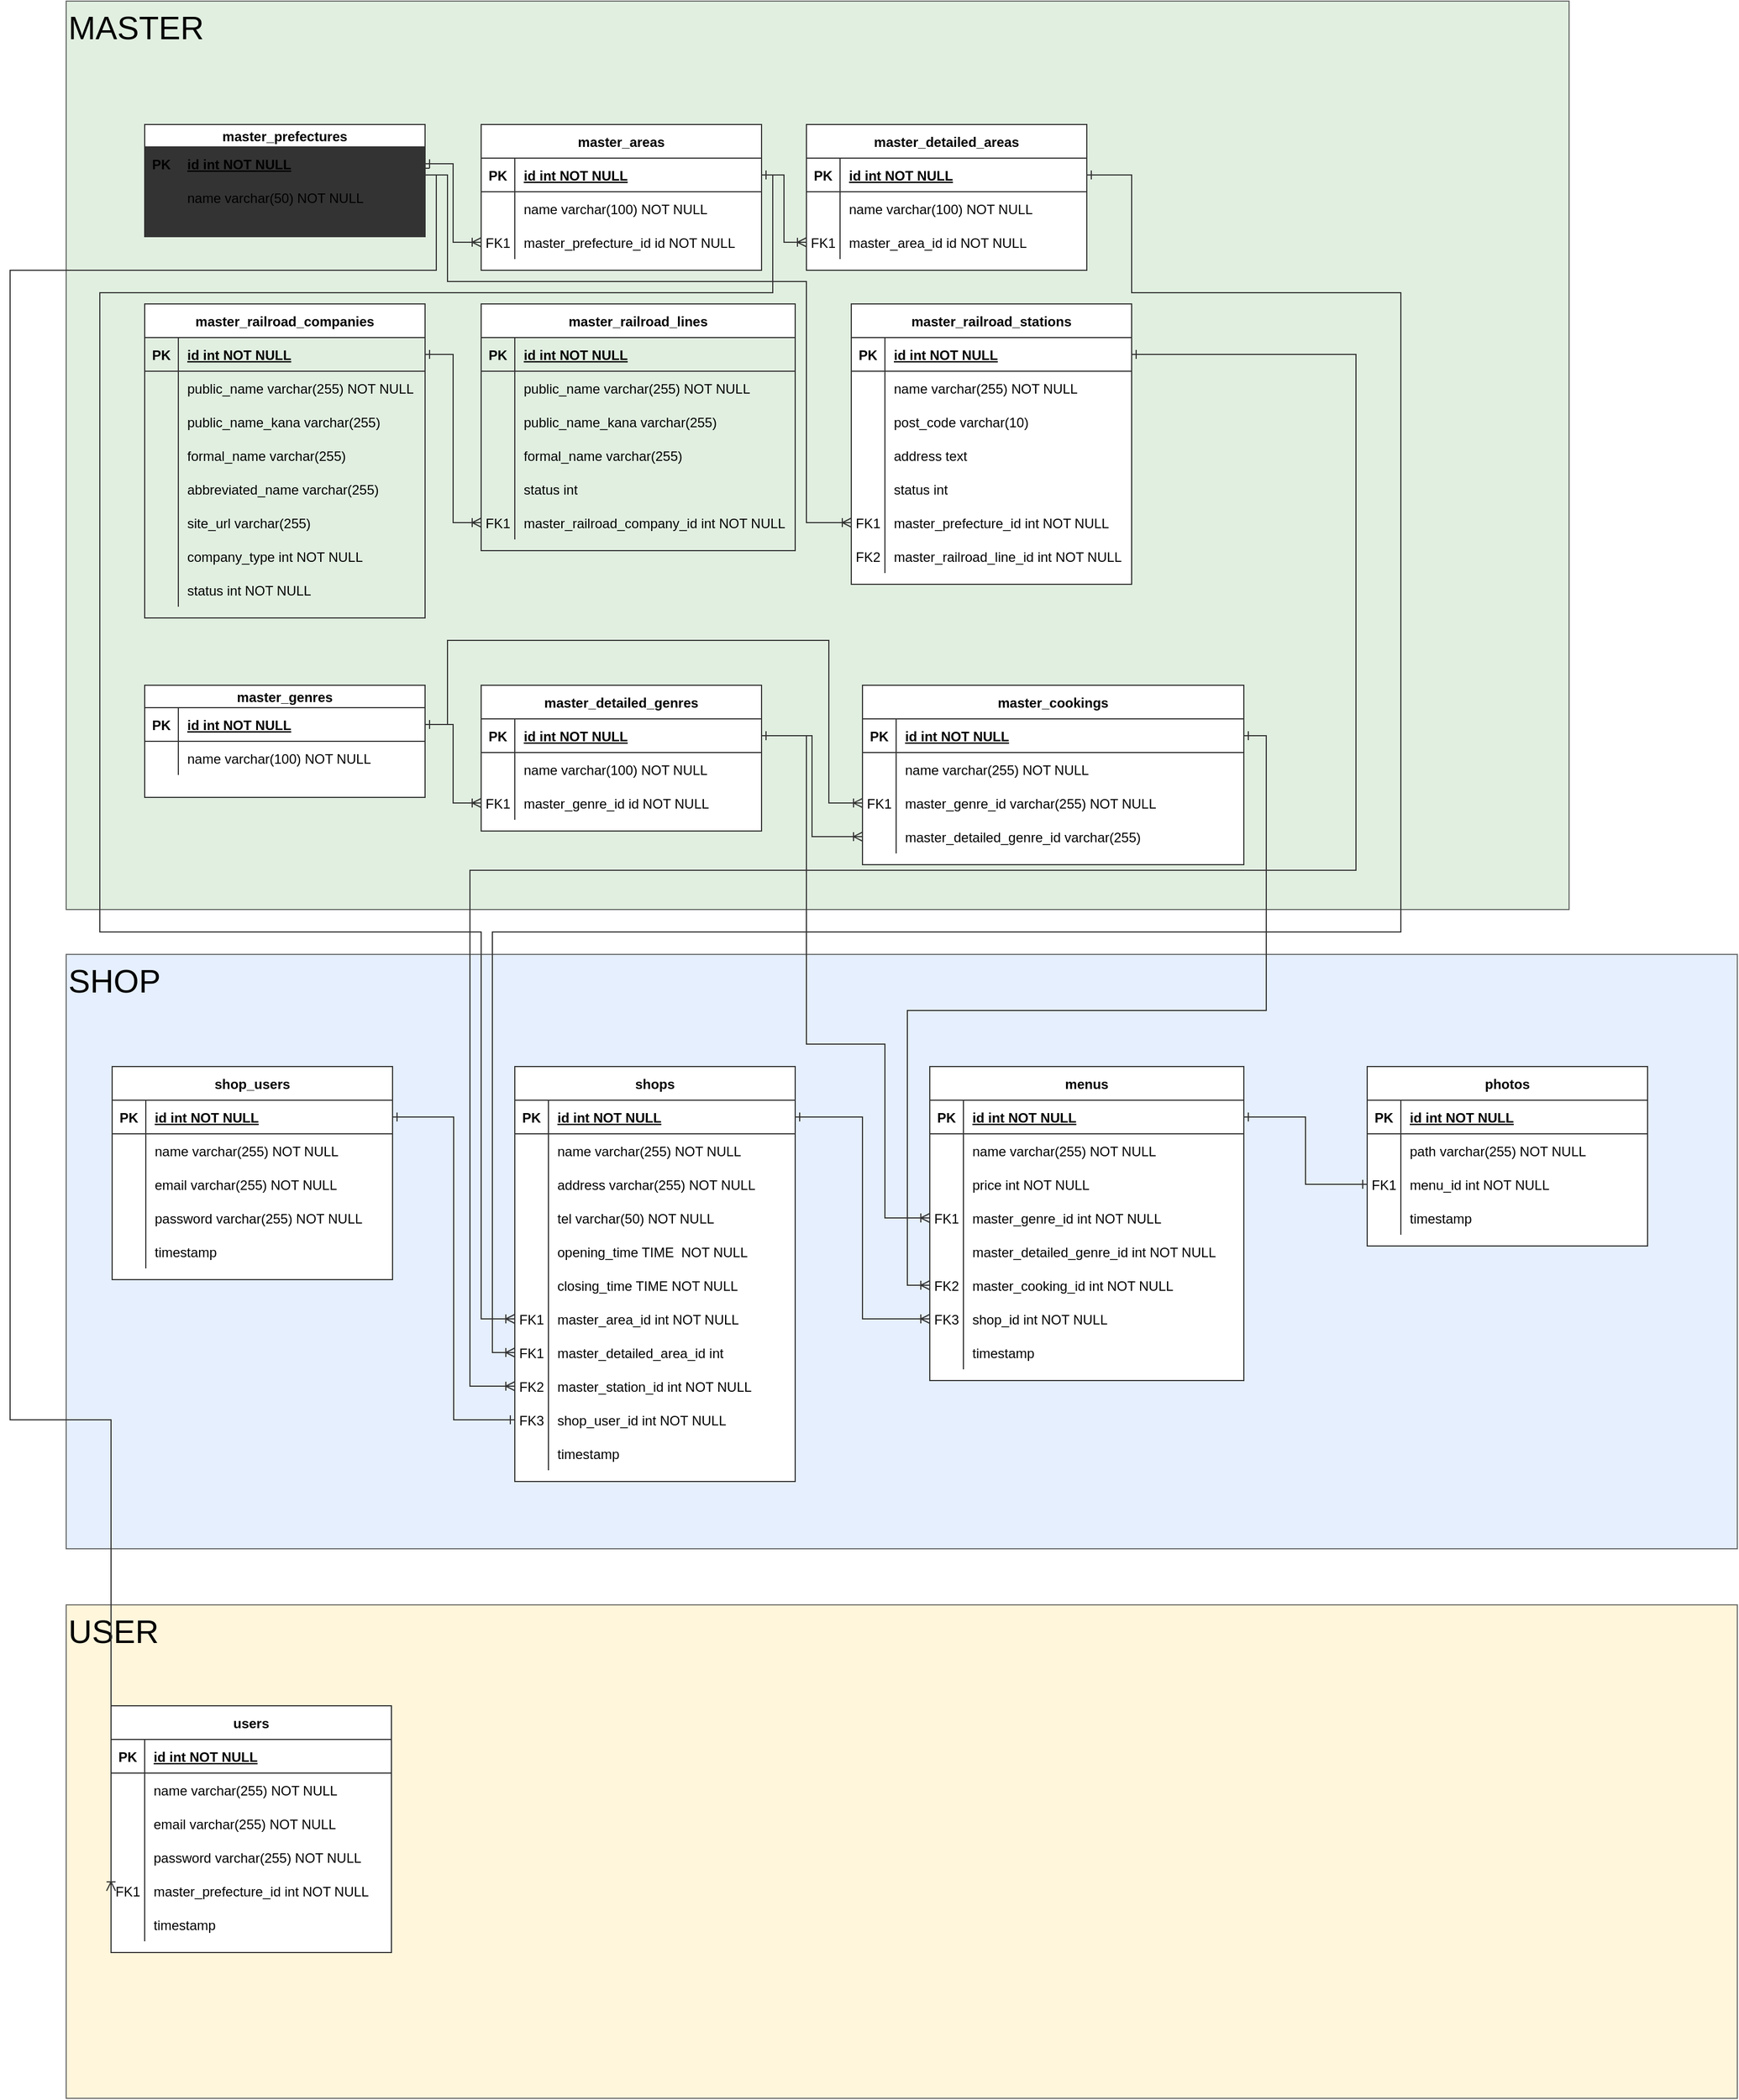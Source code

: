 <mxfile>
    <diagram id="R2lEEEUBdFMjLlhIrx00" name="Page-1">
        <mxGraphModel dx="962" dy="1816" grid="1" gridSize="10" guides="1" tooltips="1" connect="1" arrows="1" fold="1" page="1" pageScale="1" pageWidth="850" pageHeight="1100" math="0" shadow="0" extFonts="Permanent Marker^https://fonts.googleapis.com/css?family=Permanent+Marker">
            <root>
                <mxCell id="0"/>
                <mxCell id="1" parent="0"/>
                <mxCell id="9NBHNgSocYPY729KW_xh-67" value="USER" style="rounded=0;whiteSpace=wrap;html=1;fillColor=#fff2cc;strokeColor=#333333;opacity=70;verticalAlign=top;align=left;fontSize=29;" parent="1" vertex="1">
                    <mxGeometry x="70" y="1110" width="1490" height="440" as="geometry"/>
                </mxCell>
                <mxCell id="9NBHNgSocYPY729KW_xh-66" value="SHOP" style="rounded=0;whiteSpace=wrap;html=1;fillColor=#dae8fc;strokeColor=#333333;opacity=70;verticalAlign=top;fontSize=29;align=left;" parent="1" vertex="1">
                    <mxGeometry x="70" y="530" width="1490" height="530" as="geometry"/>
                </mxCell>
                <mxCell id="9NBHNgSocYPY729KW_xh-65" value="&lt;font style=&quot;font-size: 29px;&quot;&gt;MASTER&lt;/font&gt;" style="rounded=0;whiteSpace=wrap;html=1;fillColor=#d5e8d4;strokeColor=#333333;opacity=70;verticalAlign=top;align=left;" parent="1" vertex="1">
                    <mxGeometry x="70" y="-320" width="1340" height="810" as="geometry"/>
                </mxCell>
                <mxCell id="C-vyLk0tnHw3VtMMgP7b-23" value="users" style="shape=table;startSize=30;container=1;collapsible=1;childLayout=tableLayout;fixedRows=1;rowLines=0;fontStyle=1;align=center;resizeLast=1;swimlaneFillColor=default;strokeColor=#333333;" parent="1" vertex="1">
                    <mxGeometry x="110" y="1200" width="250" height="220" as="geometry"/>
                </mxCell>
                <mxCell id="C-vyLk0tnHw3VtMMgP7b-24" value="" style="shape=partialRectangle;collapsible=0;dropTarget=0;pointerEvents=0;fillColor=none;points=[[0,0.5],[1,0.5]];portConstraint=eastwest;top=0;left=0;right=0;bottom=1;strokeColor=#333333;" parent="C-vyLk0tnHw3VtMMgP7b-23" vertex="1">
                    <mxGeometry y="30" width="250" height="30" as="geometry"/>
                </mxCell>
                <mxCell id="C-vyLk0tnHw3VtMMgP7b-25" value="PK" style="shape=partialRectangle;overflow=hidden;connectable=0;fillColor=none;top=0;left=0;bottom=0;right=0;fontStyle=1;strokeColor=#333333;" parent="C-vyLk0tnHw3VtMMgP7b-24" vertex="1">
                    <mxGeometry width="30" height="30" as="geometry">
                        <mxRectangle width="30" height="30" as="alternateBounds"/>
                    </mxGeometry>
                </mxCell>
                <mxCell id="C-vyLk0tnHw3VtMMgP7b-26" value="id int NOT NULL " style="shape=partialRectangle;overflow=hidden;connectable=0;fillColor=none;top=0;left=0;bottom=0;right=0;align=left;spacingLeft=6;fontStyle=5;strokeColor=#333333;" parent="C-vyLk0tnHw3VtMMgP7b-24" vertex="1">
                    <mxGeometry x="30" width="220" height="30" as="geometry">
                        <mxRectangle width="220" height="30" as="alternateBounds"/>
                    </mxGeometry>
                </mxCell>
                <mxCell id="C-vyLk0tnHw3VtMMgP7b-27" value="" style="shape=partialRectangle;collapsible=0;dropTarget=0;pointerEvents=0;fillColor=none;points=[[0,0.5],[1,0.5]];portConstraint=eastwest;top=0;left=0;right=0;bottom=0;strokeColor=#333333;" parent="C-vyLk0tnHw3VtMMgP7b-23" vertex="1">
                    <mxGeometry y="60" width="250" height="30" as="geometry"/>
                </mxCell>
                <mxCell id="C-vyLk0tnHw3VtMMgP7b-28" value="" style="shape=partialRectangle;overflow=hidden;connectable=0;fillColor=none;top=0;left=0;bottom=0;right=0;strokeColor=#333333;" parent="C-vyLk0tnHw3VtMMgP7b-27" vertex="1">
                    <mxGeometry width="30" height="30" as="geometry">
                        <mxRectangle width="30" height="30" as="alternateBounds"/>
                    </mxGeometry>
                </mxCell>
                <mxCell id="C-vyLk0tnHw3VtMMgP7b-29" value="name varchar(255) NOT NULL" style="shape=partialRectangle;overflow=hidden;connectable=0;fillColor=none;top=0;left=0;bottom=0;right=0;align=left;spacingLeft=6;strokeColor=#333333;" parent="C-vyLk0tnHw3VtMMgP7b-27" vertex="1">
                    <mxGeometry x="30" width="220" height="30" as="geometry">
                        <mxRectangle width="220" height="30" as="alternateBounds"/>
                    </mxGeometry>
                </mxCell>
                <mxCell id="7b6Q_rV0IwyD5BpJV2Iw-1" value="" style="shape=partialRectangle;collapsible=0;dropTarget=0;pointerEvents=0;fillColor=none;points=[[0,0.5],[1,0.5]];portConstraint=eastwest;top=0;left=0;right=0;bottom=0;strokeColor=#333333;" parent="C-vyLk0tnHw3VtMMgP7b-23" vertex="1">
                    <mxGeometry y="90" width="250" height="30" as="geometry"/>
                </mxCell>
                <mxCell id="7b6Q_rV0IwyD5BpJV2Iw-2" value="" style="shape=partialRectangle;overflow=hidden;connectable=0;fillColor=none;top=0;left=0;bottom=0;right=0;strokeColor=#333333;" parent="7b6Q_rV0IwyD5BpJV2Iw-1" vertex="1">
                    <mxGeometry width="30" height="30" as="geometry">
                        <mxRectangle width="30" height="30" as="alternateBounds"/>
                    </mxGeometry>
                </mxCell>
                <mxCell id="7b6Q_rV0IwyD5BpJV2Iw-3" value="email varchar(255) NOT NULL" style="shape=partialRectangle;overflow=hidden;connectable=0;fillColor=none;top=0;left=0;bottom=0;right=0;align=left;spacingLeft=6;strokeColor=#333333;" parent="7b6Q_rV0IwyD5BpJV2Iw-1" vertex="1">
                    <mxGeometry x="30" width="220" height="30" as="geometry">
                        <mxRectangle width="220" height="30" as="alternateBounds"/>
                    </mxGeometry>
                </mxCell>
                <mxCell id="7b6Q_rV0IwyD5BpJV2Iw-4" value="" style="shape=partialRectangle;collapsible=0;dropTarget=0;pointerEvents=0;fillColor=none;points=[[0,0.5],[1,0.5]];portConstraint=eastwest;top=0;left=0;right=0;bottom=0;strokeColor=#333333;" parent="C-vyLk0tnHw3VtMMgP7b-23" vertex="1">
                    <mxGeometry y="120" width="250" height="30" as="geometry"/>
                </mxCell>
                <mxCell id="7b6Q_rV0IwyD5BpJV2Iw-5" value="" style="shape=partialRectangle;overflow=hidden;connectable=0;fillColor=none;top=0;left=0;bottom=0;right=0;strokeColor=#333333;" parent="7b6Q_rV0IwyD5BpJV2Iw-4" vertex="1">
                    <mxGeometry width="30" height="30" as="geometry">
                        <mxRectangle width="30" height="30" as="alternateBounds"/>
                    </mxGeometry>
                </mxCell>
                <mxCell id="7b6Q_rV0IwyD5BpJV2Iw-6" value="password varchar(255) NOT NULL" style="shape=partialRectangle;overflow=hidden;connectable=0;fillColor=none;top=0;left=0;bottom=0;right=0;align=left;spacingLeft=6;strokeColor=#333333;" parent="7b6Q_rV0IwyD5BpJV2Iw-4" vertex="1">
                    <mxGeometry x="30" width="220" height="30" as="geometry">
                        <mxRectangle width="220" height="30" as="alternateBounds"/>
                    </mxGeometry>
                </mxCell>
                <mxCell id="9NBHNgSocYPY729KW_xh-52" value="" style="shape=partialRectangle;collapsible=0;dropTarget=0;pointerEvents=0;fillColor=none;points=[[0,0.5],[1,0.5]];portConstraint=eastwest;top=0;left=0;right=0;bottom=0;strokeColor=#333333;" parent="C-vyLk0tnHw3VtMMgP7b-23" vertex="1">
                    <mxGeometry y="150" width="250" height="30" as="geometry"/>
                </mxCell>
                <mxCell id="9NBHNgSocYPY729KW_xh-53" value="FK1" style="shape=partialRectangle;overflow=hidden;connectable=0;fillColor=none;top=0;left=0;bottom=0;right=0;strokeColor=#333333;" parent="9NBHNgSocYPY729KW_xh-52" vertex="1">
                    <mxGeometry width="30" height="30" as="geometry">
                        <mxRectangle width="30" height="30" as="alternateBounds"/>
                    </mxGeometry>
                </mxCell>
                <mxCell id="9NBHNgSocYPY729KW_xh-54" value="master_prefecture_id int NOT NULL" style="shape=partialRectangle;overflow=hidden;connectable=0;fillColor=none;top=0;left=0;bottom=0;right=0;align=left;spacingLeft=6;strokeColor=#333333;" parent="9NBHNgSocYPY729KW_xh-52" vertex="1">
                    <mxGeometry x="30" width="220" height="30" as="geometry">
                        <mxRectangle width="220" height="30" as="alternateBounds"/>
                    </mxGeometry>
                </mxCell>
                <mxCell id="7b6Q_rV0IwyD5BpJV2Iw-7" value="" style="shape=partialRectangle;collapsible=0;dropTarget=0;pointerEvents=0;fillColor=none;points=[[0,0.5],[1,0.5]];portConstraint=eastwest;top=0;left=0;right=0;bottom=0;strokeColor=#333333;" parent="C-vyLk0tnHw3VtMMgP7b-23" vertex="1">
                    <mxGeometry y="180" width="250" height="30" as="geometry"/>
                </mxCell>
                <mxCell id="7b6Q_rV0IwyD5BpJV2Iw-8" value="" style="shape=partialRectangle;overflow=hidden;connectable=0;fillColor=none;top=0;left=0;bottom=0;right=0;strokeColor=#333333;" parent="7b6Q_rV0IwyD5BpJV2Iw-7" vertex="1">
                    <mxGeometry width="30" height="30" as="geometry">
                        <mxRectangle width="30" height="30" as="alternateBounds"/>
                    </mxGeometry>
                </mxCell>
                <mxCell id="7b6Q_rV0IwyD5BpJV2Iw-9" value="timestamp" style="shape=partialRectangle;overflow=hidden;connectable=0;fillColor=none;top=0;left=0;bottom=0;right=0;align=left;spacingLeft=6;strokeColor=#333333;" parent="7b6Q_rV0IwyD5BpJV2Iw-7" vertex="1">
                    <mxGeometry x="30" width="220" height="30" as="geometry">
                        <mxRectangle width="220" height="30" as="alternateBounds"/>
                    </mxGeometry>
                </mxCell>
                <mxCell id="7b6Q_rV0IwyD5BpJV2Iw-10" value="master_prefectures" style="shape=table;startSize=20;container=1;collapsible=1;childLayout=tableLayout;fixedRows=1;rowLines=0;fontStyle=1;align=center;resizeLast=1;swimlaneFillColor=#333333;strokeColor=#333333;" parent="1" vertex="1">
                    <mxGeometry x="140" y="-210" width="250" height="100" as="geometry"/>
                </mxCell>
                <mxCell id="7b6Q_rV0IwyD5BpJV2Iw-11" value="" style="shape=partialRectangle;collapsible=0;dropTarget=0;pointerEvents=0;fillColor=none;points=[[0,0.5],[1,0.5]];portConstraint=eastwest;top=0;left=0;right=0;bottom=1;strokeColor=#333333;" parent="7b6Q_rV0IwyD5BpJV2Iw-10" vertex="1">
                    <mxGeometry y="20" width="250" height="30" as="geometry"/>
                </mxCell>
                <mxCell id="7b6Q_rV0IwyD5BpJV2Iw-12" value="PK" style="shape=partialRectangle;overflow=hidden;connectable=0;fillColor=none;top=0;left=0;bottom=0;right=0;fontStyle=1;strokeColor=#333333;" parent="7b6Q_rV0IwyD5BpJV2Iw-11" vertex="1">
                    <mxGeometry width="30" height="30" as="geometry">
                        <mxRectangle width="30" height="30" as="alternateBounds"/>
                    </mxGeometry>
                </mxCell>
                <mxCell id="7b6Q_rV0IwyD5BpJV2Iw-13" value="id int NOT NULL " style="shape=partialRectangle;overflow=hidden;connectable=0;fillColor=none;top=0;left=0;bottom=0;right=0;align=left;spacingLeft=6;fontStyle=5;strokeColor=#333333;" parent="7b6Q_rV0IwyD5BpJV2Iw-11" vertex="1">
                    <mxGeometry x="30" width="220" height="30" as="geometry">
                        <mxRectangle width="220" height="30" as="alternateBounds"/>
                    </mxGeometry>
                </mxCell>
                <mxCell id="7b6Q_rV0IwyD5BpJV2Iw-14" value="" style="shape=partialRectangle;collapsible=0;dropTarget=0;pointerEvents=0;fillColor=none;points=[[0,0.5],[1,0.5]];portConstraint=eastwest;top=0;left=0;right=0;bottom=0;strokeColor=#333333;" parent="7b6Q_rV0IwyD5BpJV2Iw-10" vertex="1">
                    <mxGeometry y="50" width="250" height="30" as="geometry"/>
                </mxCell>
                <mxCell id="7b6Q_rV0IwyD5BpJV2Iw-15" value="" style="shape=partialRectangle;overflow=hidden;connectable=0;fillColor=none;top=0;left=0;bottom=0;right=0;strokeColor=#333333;" parent="7b6Q_rV0IwyD5BpJV2Iw-14" vertex="1">
                    <mxGeometry width="30" height="30" as="geometry">
                        <mxRectangle width="30" height="30" as="alternateBounds"/>
                    </mxGeometry>
                </mxCell>
                <mxCell id="7b6Q_rV0IwyD5BpJV2Iw-16" value="name varchar(50) NOT NULL" style="shape=partialRectangle;overflow=hidden;connectable=0;fillColor=none;top=0;left=0;bottom=0;right=0;align=left;spacingLeft=6;strokeColor=#333333;" parent="7b6Q_rV0IwyD5BpJV2Iw-14" vertex="1">
                    <mxGeometry x="30" width="220" height="30" as="geometry">
                        <mxRectangle width="220" height="30" as="alternateBounds"/>
                    </mxGeometry>
                </mxCell>
                <mxCell id="7b6Q_rV0IwyD5BpJV2Iw-20" value="master_areas" style="shape=table;startSize=30;container=1;collapsible=1;childLayout=tableLayout;fixedRows=1;rowLines=0;fontStyle=1;align=center;resizeLast=1;swimlaneFillColor=default;strokeColor=#333333;" parent="1" vertex="1">
                    <mxGeometry x="440" y="-210" width="250" height="130" as="geometry"/>
                </mxCell>
                <mxCell id="7b6Q_rV0IwyD5BpJV2Iw-21" value="" style="shape=partialRectangle;collapsible=0;dropTarget=0;pointerEvents=0;fillColor=none;points=[[0,0.5],[1,0.5]];portConstraint=eastwest;top=0;left=0;right=0;bottom=1;strokeColor=#333333;" parent="7b6Q_rV0IwyD5BpJV2Iw-20" vertex="1">
                    <mxGeometry y="30" width="250" height="30" as="geometry"/>
                </mxCell>
                <mxCell id="7b6Q_rV0IwyD5BpJV2Iw-22" value="PK" style="shape=partialRectangle;overflow=hidden;connectable=0;fillColor=none;top=0;left=0;bottom=0;right=0;fontStyle=1;strokeColor=#333333;" parent="7b6Q_rV0IwyD5BpJV2Iw-21" vertex="1">
                    <mxGeometry width="30" height="30" as="geometry">
                        <mxRectangle width="30" height="30" as="alternateBounds"/>
                    </mxGeometry>
                </mxCell>
                <mxCell id="7b6Q_rV0IwyD5BpJV2Iw-23" value="id int NOT NULL " style="shape=partialRectangle;overflow=hidden;connectable=0;fillColor=none;top=0;left=0;bottom=0;right=0;align=left;spacingLeft=6;fontStyle=5;strokeColor=#333333;" parent="7b6Q_rV0IwyD5BpJV2Iw-21" vertex="1">
                    <mxGeometry x="30" width="220" height="30" as="geometry">
                        <mxRectangle width="220" height="30" as="alternateBounds"/>
                    </mxGeometry>
                </mxCell>
                <mxCell id="7b6Q_rV0IwyD5BpJV2Iw-24" value="" style="shape=partialRectangle;collapsible=0;dropTarget=0;pointerEvents=0;fillColor=none;points=[[0,0.5],[1,0.5]];portConstraint=eastwest;top=0;left=0;right=0;bottom=0;strokeColor=#333333;" parent="7b6Q_rV0IwyD5BpJV2Iw-20" vertex="1">
                    <mxGeometry y="60" width="250" height="30" as="geometry"/>
                </mxCell>
                <mxCell id="7b6Q_rV0IwyD5BpJV2Iw-25" value="" style="shape=partialRectangle;overflow=hidden;connectable=0;fillColor=none;top=0;left=0;bottom=0;right=0;strokeColor=#333333;" parent="7b6Q_rV0IwyD5BpJV2Iw-24" vertex="1">
                    <mxGeometry width="30" height="30" as="geometry">
                        <mxRectangle width="30" height="30" as="alternateBounds"/>
                    </mxGeometry>
                </mxCell>
                <mxCell id="7b6Q_rV0IwyD5BpJV2Iw-26" value="name varchar(100) NOT NULL" style="shape=partialRectangle;overflow=hidden;connectable=0;fillColor=none;top=0;left=0;bottom=0;right=0;align=left;spacingLeft=6;strokeColor=#333333;" parent="7b6Q_rV0IwyD5BpJV2Iw-24" vertex="1">
                    <mxGeometry x="30" width="220" height="30" as="geometry">
                        <mxRectangle width="220" height="30" as="alternateBounds"/>
                    </mxGeometry>
                </mxCell>
                <mxCell id="7b6Q_rV0IwyD5BpJV2Iw-35" value="" style="shape=partialRectangle;collapsible=0;dropTarget=0;pointerEvents=0;fillColor=none;points=[[0,0.5],[1,0.5]];portConstraint=eastwest;top=0;left=0;right=0;bottom=0;strokeColor=#333333;" parent="7b6Q_rV0IwyD5BpJV2Iw-20" vertex="1">
                    <mxGeometry y="90" width="250" height="30" as="geometry"/>
                </mxCell>
                <mxCell id="7b6Q_rV0IwyD5BpJV2Iw-36" value="FK1" style="shape=partialRectangle;overflow=hidden;connectable=0;fillColor=none;top=0;left=0;bottom=0;right=0;strokeColor=#333333;" parent="7b6Q_rV0IwyD5BpJV2Iw-35" vertex="1">
                    <mxGeometry width="30" height="30" as="geometry">
                        <mxRectangle width="30" height="30" as="alternateBounds"/>
                    </mxGeometry>
                </mxCell>
                <mxCell id="7b6Q_rV0IwyD5BpJV2Iw-37" value="master_prefecture_id id NOT NULL" style="shape=partialRectangle;overflow=hidden;connectable=0;fillColor=none;top=0;left=0;bottom=0;right=0;align=left;spacingLeft=6;strokeColor=#333333;" parent="7b6Q_rV0IwyD5BpJV2Iw-35" vertex="1">
                    <mxGeometry x="30" width="220" height="30" as="geometry">
                        <mxRectangle width="220" height="30" as="alternateBounds"/>
                    </mxGeometry>
                </mxCell>
                <mxCell id="7b6Q_rV0IwyD5BpJV2Iw-41" style="edgeStyle=orthogonalEdgeStyle;rounded=0;orthogonalLoop=1;jettySize=auto;html=1;exitX=1;exitY=0.5;exitDx=0;exitDy=0;entryX=0;entryY=0.5;entryDx=0;entryDy=0;fontSize=26;endArrow=ERoneToMany;endFill=0;startArrow=ERone;startFill=0;strokeColor=#333333;" parent="1" source="7b6Q_rV0IwyD5BpJV2Iw-11" target="7b6Q_rV0IwyD5BpJV2Iw-35" edge="1">
                    <mxGeometry relative="1" as="geometry"/>
                </mxCell>
                <mxCell id="gEu5uuBbIN8O0F03BB7Z-1" value="master_detailed_genres" style="shape=table;startSize=30;container=1;collapsible=1;childLayout=tableLayout;fixedRows=1;rowLines=0;fontStyle=1;align=center;resizeLast=1;swimlaneFillColor=default;strokeColor=#333333;" parent="1" vertex="1">
                    <mxGeometry x="440" y="290" width="250" height="130" as="geometry"/>
                </mxCell>
                <mxCell id="gEu5uuBbIN8O0F03BB7Z-2" value="" style="shape=partialRectangle;collapsible=0;dropTarget=0;pointerEvents=0;fillColor=none;points=[[0,0.5],[1,0.5]];portConstraint=eastwest;top=0;left=0;right=0;bottom=1;strokeColor=#333333;" parent="gEu5uuBbIN8O0F03BB7Z-1" vertex="1">
                    <mxGeometry y="30" width="250" height="30" as="geometry"/>
                </mxCell>
                <mxCell id="gEu5uuBbIN8O0F03BB7Z-3" value="PK" style="shape=partialRectangle;overflow=hidden;connectable=0;fillColor=none;top=0;left=0;bottom=0;right=0;fontStyle=1;strokeColor=#333333;" parent="gEu5uuBbIN8O0F03BB7Z-2" vertex="1">
                    <mxGeometry width="30" height="30" as="geometry">
                        <mxRectangle width="30" height="30" as="alternateBounds"/>
                    </mxGeometry>
                </mxCell>
                <mxCell id="gEu5uuBbIN8O0F03BB7Z-4" value="id int NOT NULL " style="shape=partialRectangle;overflow=hidden;connectable=0;fillColor=none;top=0;left=0;bottom=0;right=0;align=left;spacingLeft=6;fontStyle=5;strokeColor=#333333;" parent="gEu5uuBbIN8O0F03BB7Z-2" vertex="1">
                    <mxGeometry x="30" width="220" height="30" as="geometry">
                        <mxRectangle width="220" height="30" as="alternateBounds"/>
                    </mxGeometry>
                </mxCell>
                <mxCell id="gEu5uuBbIN8O0F03BB7Z-5" value="" style="shape=partialRectangle;collapsible=0;dropTarget=0;pointerEvents=0;fillColor=none;points=[[0,0.5],[1,0.5]];portConstraint=eastwest;top=0;left=0;right=0;bottom=0;strokeColor=#333333;" parent="gEu5uuBbIN8O0F03BB7Z-1" vertex="1">
                    <mxGeometry y="60" width="250" height="30" as="geometry"/>
                </mxCell>
                <mxCell id="gEu5uuBbIN8O0F03BB7Z-6" value="" style="shape=partialRectangle;overflow=hidden;connectable=0;fillColor=none;top=0;left=0;bottom=0;right=0;strokeColor=#333333;" parent="gEu5uuBbIN8O0F03BB7Z-5" vertex="1">
                    <mxGeometry width="30" height="30" as="geometry">
                        <mxRectangle width="30" height="30" as="alternateBounds"/>
                    </mxGeometry>
                </mxCell>
                <mxCell id="gEu5uuBbIN8O0F03BB7Z-7" value="name varchar(100) NOT NULL" style="shape=partialRectangle;overflow=hidden;connectable=0;fillColor=none;top=0;left=0;bottom=0;right=0;align=left;spacingLeft=6;strokeColor=#333333;" parent="gEu5uuBbIN8O0F03BB7Z-5" vertex="1">
                    <mxGeometry x="30" width="220" height="30" as="geometry">
                        <mxRectangle width="220" height="30" as="alternateBounds"/>
                    </mxGeometry>
                </mxCell>
                <mxCell id="15" value="" style="shape=partialRectangle;collapsible=0;dropTarget=0;pointerEvents=0;fillColor=none;points=[[0,0.5],[1,0.5]];portConstraint=eastwest;top=0;left=0;right=0;bottom=0;strokeColor=#333333;" parent="gEu5uuBbIN8O0F03BB7Z-1" vertex="1">
                    <mxGeometry y="90" width="250" height="30" as="geometry"/>
                </mxCell>
                <mxCell id="16" value="FK1" style="shape=partialRectangle;overflow=hidden;connectable=0;fillColor=none;top=0;left=0;bottom=0;right=0;strokeColor=#333333;" parent="15" vertex="1">
                    <mxGeometry width="30" height="30" as="geometry">
                        <mxRectangle width="30" height="30" as="alternateBounds"/>
                    </mxGeometry>
                </mxCell>
                <mxCell id="17" value="master_genre_id id NOT NULL" style="shape=partialRectangle;overflow=hidden;connectable=0;fillColor=none;top=0;left=0;bottom=0;right=0;align=left;spacingLeft=6;strokeColor=#333333;" parent="15" vertex="1">
                    <mxGeometry x="30" width="220" height="30" as="geometry">
                        <mxRectangle width="220" height="30" as="alternateBounds"/>
                    </mxGeometry>
                </mxCell>
                <mxCell id="gEu5uuBbIN8O0F03BB7Z-8" value="master_cookings" style="shape=table;startSize=30;container=1;collapsible=1;childLayout=tableLayout;fixedRows=1;rowLines=0;fontStyle=1;align=center;resizeLast=1;swimlaneFillColor=default;strokeColor=#333333;" parent="1" vertex="1">
                    <mxGeometry x="780" y="290" width="340" height="160" as="geometry"/>
                </mxCell>
                <mxCell id="gEu5uuBbIN8O0F03BB7Z-9" value="" style="shape=partialRectangle;collapsible=0;dropTarget=0;pointerEvents=0;fillColor=none;points=[[0,0.5],[1,0.5]];portConstraint=eastwest;top=0;left=0;right=0;bottom=1;strokeColor=#333333;" parent="gEu5uuBbIN8O0F03BB7Z-8" vertex="1">
                    <mxGeometry y="30" width="340" height="30" as="geometry"/>
                </mxCell>
                <mxCell id="gEu5uuBbIN8O0F03BB7Z-10" value="PK" style="shape=partialRectangle;overflow=hidden;connectable=0;fillColor=none;top=0;left=0;bottom=0;right=0;fontStyle=1;strokeColor=#333333;" parent="gEu5uuBbIN8O0F03BB7Z-9" vertex="1">
                    <mxGeometry width="30" height="30" as="geometry">
                        <mxRectangle width="30" height="30" as="alternateBounds"/>
                    </mxGeometry>
                </mxCell>
                <mxCell id="gEu5uuBbIN8O0F03BB7Z-11" value="id int NOT NULL " style="shape=partialRectangle;overflow=hidden;connectable=0;fillColor=none;top=0;left=0;bottom=0;right=0;align=left;spacingLeft=6;fontStyle=5;strokeColor=#333333;" parent="gEu5uuBbIN8O0F03BB7Z-9" vertex="1">
                    <mxGeometry x="30" width="310" height="30" as="geometry">
                        <mxRectangle width="310" height="30" as="alternateBounds"/>
                    </mxGeometry>
                </mxCell>
                <mxCell id="gEu5uuBbIN8O0F03BB7Z-12" value="" style="shape=partialRectangle;collapsible=0;dropTarget=0;pointerEvents=0;fillColor=none;points=[[0,0.5],[1,0.5]];portConstraint=eastwest;top=0;left=0;right=0;bottom=0;strokeColor=#333333;" parent="gEu5uuBbIN8O0F03BB7Z-8" vertex="1">
                    <mxGeometry y="60" width="340" height="30" as="geometry"/>
                </mxCell>
                <mxCell id="gEu5uuBbIN8O0F03BB7Z-13" value="" style="shape=partialRectangle;overflow=hidden;connectable=0;fillColor=none;top=0;left=0;bottom=0;right=0;strokeColor=#333333;" parent="gEu5uuBbIN8O0F03BB7Z-12" vertex="1">
                    <mxGeometry width="30" height="30" as="geometry">
                        <mxRectangle width="30" height="30" as="alternateBounds"/>
                    </mxGeometry>
                </mxCell>
                <mxCell id="gEu5uuBbIN8O0F03BB7Z-14" value="name varchar(255) NOT NULL" style="shape=partialRectangle;overflow=hidden;connectable=0;fillColor=none;top=0;left=0;bottom=0;right=0;align=left;spacingLeft=6;strokeColor=#333333;" parent="gEu5uuBbIN8O0F03BB7Z-12" vertex="1">
                    <mxGeometry x="30" width="310" height="30" as="geometry">
                        <mxRectangle width="310" height="30" as="alternateBounds"/>
                    </mxGeometry>
                </mxCell>
                <mxCell id="155" value="" style="shape=partialRectangle;collapsible=0;dropTarget=0;pointerEvents=0;fillColor=none;points=[[0,0.5],[1,0.5]];portConstraint=eastwest;top=0;left=0;right=0;bottom=0;strokeColor=#333333;" parent="gEu5uuBbIN8O0F03BB7Z-8" vertex="1">
                    <mxGeometry y="90" width="340" height="30" as="geometry"/>
                </mxCell>
                <mxCell id="156" value="FK1" style="shape=partialRectangle;overflow=hidden;connectable=0;fillColor=none;top=0;left=0;bottom=0;right=0;strokeColor=#333333;" parent="155" vertex="1">
                    <mxGeometry width="30" height="30" as="geometry">
                        <mxRectangle width="30" height="30" as="alternateBounds"/>
                    </mxGeometry>
                </mxCell>
                <mxCell id="157" value="master_genre_id varchar(255) NOT NULL" style="shape=partialRectangle;overflow=hidden;connectable=0;fillColor=none;top=0;left=0;bottom=0;right=0;align=left;spacingLeft=6;strokeColor=#333333;" parent="155" vertex="1">
                    <mxGeometry x="30" width="310" height="30" as="geometry">
                        <mxRectangle width="310" height="30" as="alternateBounds"/>
                    </mxGeometry>
                </mxCell>
                <mxCell id="158" value="" style="shape=partialRectangle;collapsible=0;dropTarget=0;pointerEvents=0;fillColor=none;points=[[0,0.5],[1,0.5]];portConstraint=eastwest;top=0;left=0;right=0;bottom=0;strokeColor=#333333;" parent="gEu5uuBbIN8O0F03BB7Z-8" vertex="1">
                    <mxGeometry y="120" width="340" height="30" as="geometry"/>
                </mxCell>
                <mxCell id="159" value="" style="shape=partialRectangle;overflow=hidden;connectable=0;fillColor=none;top=0;left=0;bottom=0;right=0;strokeColor=#333333;" parent="158" vertex="1">
                    <mxGeometry width="30" height="30" as="geometry">
                        <mxRectangle width="30" height="30" as="alternateBounds"/>
                    </mxGeometry>
                </mxCell>
                <mxCell id="160" value="master_detailed_genre_id varchar(255)" style="shape=partialRectangle;overflow=hidden;connectable=0;fillColor=none;top=0;left=0;bottom=0;right=0;align=left;spacingLeft=6;strokeColor=#333333;" parent="158" vertex="1">
                    <mxGeometry x="30" width="310" height="30" as="geometry">
                        <mxRectangle width="310" height="30" as="alternateBounds"/>
                    </mxGeometry>
                </mxCell>
                <mxCell id="gEu5uuBbIN8O0F03BB7Z-15" value="shop_users" style="shape=table;startSize=30;container=1;collapsible=1;childLayout=tableLayout;fixedRows=1;rowLines=0;fontStyle=1;align=center;resizeLast=1;swimlaneFillColor=default;strokeColor=#333333;" parent="1" vertex="1">
                    <mxGeometry x="111" y="630" width="250" height="190" as="geometry"/>
                </mxCell>
                <mxCell id="gEu5uuBbIN8O0F03BB7Z-16" value="" style="shape=partialRectangle;collapsible=0;dropTarget=0;pointerEvents=0;fillColor=none;points=[[0,0.5],[1,0.5]];portConstraint=eastwest;top=0;left=0;right=0;bottom=1;strokeColor=#333333;" parent="gEu5uuBbIN8O0F03BB7Z-15" vertex="1">
                    <mxGeometry y="30" width="250" height="30" as="geometry"/>
                </mxCell>
                <mxCell id="gEu5uuBbIN8O0F03BB7Z-17" value="PK" style="shape=partialRectangle;overflow=hidden;connectable=0;fillColor=none;top=0;left=0;bottom=0;right=0;fontStyle=1;strokeColor=#333333;" parent="gEu5uuBbIN8O0F03BB7Z-16" vertex="1">
                    <mxGeometry width="30" height="30" as="geometry">
                        <mxRectangle width="30" height="30" as="alternateBounds"/>
                    </mxGeometry>
                </mxCell>
                <mxCell id="gEu5uuBbIN8O0F03BB7Z-18" value="id int NOT NULL " style="shape=partialRectangle;overflow=hidden;connectable=0;fillColor=none;top=0;left=0;bottom=0;right=0;align=left;spacingLeft=6;fontStyle=5;strokeColor=#333333;" parent="gEu5uuBbIN8O0F03BB7Z-16" vertex="1">
                    <mxGeometry x="30" width="220" height="30" as="geometry">
                        <mxRectangle width="220" height="30" as="alternateBounds"/>
                    </mxGeometry>
                </mxCell>
                <mxCell id="gEu5uuBbIN8O0F03BB7Z-19" value="" style="shape=partialRectangle;collapsible=0;dropTarget=0;pointerEvents=0;fillColor=none;points=[[0,0.5],[1,0.5]];portConstraint=eastwest;top=0;left=0;right=0;bottom=0;strokeColor=#333333;" parent="gEu5uuBbIN8O0F03BB7Z-15" vertex="1">
                    <mxGeometry y="60" width="250" height="30" as="geometry"/>
                </mxCell>
                <mxCell id="gEu5uuBbIN8O0F03BB7Z-20" value="" style="shape=partialRectangle;overflow=hidden;connectable=0;fillColor=none;top=0;left=0;bottom=0;right=0;strokeColor=#333333;" parent="gEu5uuBbIN8O0F03BB7Z-19" vertex="1">
                    <mxGeometry width="30" height="30" as="geometry">
                        <mxRectangle width="30" height="30" as="alternateBounds"/>
                    </mxGeometry>
                </mxCell>
                <mxCell id="gEu5uuBbIN8O0F03BB7Z-21" value="name varchar(255) NOT NULL" style="shape=partialRectangle;overflow=hidden;connectable=0;fillColor=none;top=0;left=0;bottom=0;right=0;align=left;spacingLeft=6;strokeColor=#333333;" parent="gEu5uuBbIN8O0F03BB7Z-19" vertex="1">
                    <mxGeometry x="30" width="220" height="30" as="geometry">
                        <mxRectangle width="220" height="30" as="alternateBounds"/>
                    </mxGeometry>
                </mxCell>
                <mxCell id="gEu5uuBbIN8O0F03BB7Z-22" value="" style="shape=partialRectangle;collapsible=0;dropTarget=0;pointerEvents=0;fillColor=none;points=[[0,0.5],[1,0.5]];portConstraint=eastwest;top=0;left=0;right=0;bottom=0;strokeColor=#333333;" parent="gEu5uuBbIN8O0F03BB7Z-15" vertex="1">
                    <mxGeometry y="90" width="250" height="30" as="geometry"/>
                </mxCell>
                <mxCell id="gEu5uuBbIN8O0F03BB7Z-23" value="" style="shape=partialRectangle;overflow=hidden;connectable=0;fillColor=none;top=0;left=0;bottom=0;right=0;strokeColor=#333333;" parent="gEu5uuBbIN8O0F03BB7Z-22" vertex="1">
                    <mxGeometry width="30" height="30" as="geometry">
                        <mxRectangle width="30" height="30" as="alternateBounds"/>
                    </mxGeometry>
                </mxCell>
                <mxCell id="gEu5uuBbIN8O0F03BB7Z-24" value="email varchar(255) NOT NULL" style="shape=partialRectangle;overflow=hidden;connectable=0;fillColor=none;top=0;left=0;bottom=0;right=0;align=left;spacingLeft=6;strokeColor=#333333;" parent="gEu5uuBbIN8O0F03BB7Z-22" vertex="1">
                    <mxGeometry x="30" width="220" height="30" as="geometry">
                        <mxRectangle width="220" height="30" as="alternateBounds"/>
                    </mxGeometry>
                </mxCell>
                <mxCell id="gEu5uuBbIN8O0F03BB7Z-25" value="" style="shape=partialRectangle;collapsible=0;dropTarget=0;pointerEvents=0;fillColor=none;points=[[0,0.5],[1,0.5]];portConstraint=eastwest;top=0;left=0;right=0;bottom=0;strokeColor=#333333;" parent="gEu5uuBbIN8O0F03BB7Z-15" vertex="1">
                    <mxGeometry y="120" width="250" height="30" as="geometry"/>
                </mxCell>
                <mxCell id="gEu5uuBbIN8O0F03BB7Z-26" value="" style="shape=partialRectangle;overflow=hidden;connectable=0;fillColor=none;top=0;left=0;bottom=0;right=0;strokeColor=#333333;" parent="gEu5uuBbIN8O0F03BB7Z-25" vertex="1">
                    <mxGeometry width="30" height="30" as="geometry">
                        <mxRectangle width="30" height="30" as="alternateBounds"/>
                    </mxGeometry>
                </mxCell>
                <mxCell id="gEu5uuBbIN8O0F03BB7Z-27" value="password varchar(255) NOT NULL" style="shape=partialRectangle;overflow=hidden;connectable=0;fillColor=none;top=0;left=0;bottom=0;right=0;align=left;spacingLeft=6;strokeColor=#333333;" parent="gEu5uuBbIN8O0F03BB7Z-25" vertex="1">
                    <mxGeometry x="30" width="220" height="30" as="geometry">
                        <mxRectangle width="220" height="30" as="alternateBounds"/>
                    </mxGeometry>
                </mxCell>
                <mxCell id="gEu5uuBbIN8O0F03BB7Z-28" value="" style="shape=partialRectangle;collapsible=0;dropTarget=0;pointerEvents=0;fillColor=none;points=[[0,0.5],[1,0.5]];portConstraint=eastwest;top=0;left=0;right=0;bottom=0;strokeColor=#333333;" parent="gEu5uuBbIN8O0F03BB7Z-15" vertex="1">
                    <mxGeometry y="150" width="250" height="30" as="geometry"/>
                </mxCell>
                <mxCell id="gEu5uuBbIN8O0F03BB7Z-29" value="" style="shape=partialRectangle;overflow=hidden;connectable=0;fillColor=none;top=0;left=0;bottom=0;right=0;strokeColor=#333333;" parent="gEu5uuBbIN8O0F03BB7Z-28" vertex="1">
                    <mxGeometry width="30" height="30" as="geometry">
                        <mxRectangle width="30" height="30" as="alternateBounds"/>
                    </mxGeometry>
                </mxCell>
                <mxCell id="gEu5uuBbIN8O0F03BB7Z-30" value="timestamp" style="shape=partialRectangle;overflow=hidden;connectable=0;fillColor=none;top=0;left=0;bottom=0;right=0;align=left;spacingLeft=6;strokeColor=#333333;" parent="gEu5uuBbIN8O0F03BB7Z-28" vertex="1">
                    <mxGeometry x="30" width="220" height="30" as="geometry">
                        <mxRectangle width="220" height="30" as="alternateBounds"/>
                    </mxGeometry>
                </mxCell>
                <mxCell id="gEu5uuBbIN8O0F03BB7Z-31" value="shops" style="shape=table;startSize=30;container=1;collapsible=1;childLayout=tableLayout;fixedRows=1;rowLines=0;fontStyle=1;align=center;resizeLast=1;swimlaneFillColor=default;strokeColor=#333333;" parent="1" vertex="1">
                    <mxGeometry x="470" y="630" width="250" height="370" as="geometry"/>
                </mxCell>
                <mxCell id="gEu5uuBbIN8O0F03BB7Z-32" value="" style="shape=partialRectangle;collapsible=0;dropTarget=0;pointerEvents=0;fillColor=none;points=[[0,0.5],[1,0.5]];portConstraint=eastwest;top=0;left=0;right=0;bottom=1;strokeColor=#333333;" parent="gEu5uuBbIN8O0F03BB7Z-31" vertex="1">
                    <mxGeometry y="30" width="250" height="30" as="geometry"/>
                </mxCell>
                <mxCell id="gEu5uuBbIN8O0F03BB7Z-33" value="PK" style="shape=partialRectangle;overflow=hidden;connectable=0;fillColor=none;top=0;left=0;bottom=0;right=0;fontStyle=1;strokeColor=#333333;" parent="gEu5uuBbIN8O0F03BB7Z-32" vertex="1">
                    <mxGeometry width="30" height="30" as="geometry">
                        <mxRectangle width="30" height="30" as="alternateBounds"/>
                    </mxGeometry>
                </mxCell>
                <mxCell id="gEu5uuBbIN8O0F03BB7Z-34" value="id int NOT NULL " style="shape=partialRectangle;overflow=hidden;connectable=0;fillColor=none;top=0;left=0;bottom=0;right=0;align=left;spacingLeft=6;fontStyle=5;strokeColor=#333333;" parent="gEu5uuBbIN8O0F03BB7Z-32" vertex="1">
                    <mxGeometry x="30" width="220" height="30" as="geometry">
                        <mxRectangle width="220" height="30" as="alternateBounds"/>
                    </mxGeometry>
                </mxCell>
                <mxCell id="gEu5uuBbIN8O0F03BB7Z-35" value="" style="shape=partialRectangle;collapsible=0;dropTarget=0;pointerEvents=0;fillColor=none;points=[[0,0.5],[1,0.5]];portConstraint=eastwest;top=0;left=0;right=0;bottom=0;strokeColor=#333333;" parent="gEu5uuBbIN8O0F03BB7Z-31" vertex="1">
                    <mxGeometry y="60" width="250" height="30" as="geometry"/>
                </mxCell>
                <mxCell id="gEu5uuBbIN8O0F03BB7Z-36" value="" style="shape=partialRectangle;overflow=hidden;connectable=0;fillColor=none;top=0;left=0;bottom=0;right=0;strokeColor=#333333;" parent="gEu5uuBbIN8O0F03BB7Z-35" vertex="1">
                    <mxGeometry width="30" height="30" as="geometry">
                        <mxRectangle width="30" height="30" as="alternateBounds"/>
                    </mxGeometry>
                </mxCell>
                <mxCell id="gEu5uuBbIN8O0F03BB7Z-37" value="name varchar(255) NOT NULL" style="shape=partialRectangle;overflow=hidden;connectable=0;fillColor=none;top=0;left=0;bottom=0;right=0;align=left;spacingLeft=6;strokeColor=#333333;" parent="gEu5uuBbIN8O0F03BB7Z-35" vertex="1">
                    <mxGeometry x="30" width="220" height="30" as="geometry">
                        <mxRectangle width="220" height="30" as="alternateBounds"/>
                    </mxGeometry>
                </mxCell>
                <mxCell id="gEu5uuBbIN8O0F03BB7Z-38" value="" style="shape=partialRectangle;collapsible=0;dropTarget=0;pointerEvents=0;fillColor=none;points=[[0,0.5],[1,0.5]];portConstraint=eastwest;top=0;left=0;right=0;bottom=0;strokeColor=#333333;" parent="gEu5uuBbIN8O0F03BB7Z-31" vertex="1">
                    <mxGeometry y="90" width="250" height="30" as="geometry"/>
                </mxCell>
                <mxCell id="gEu5uuBbIN8O0F03BB7Z-39" value="" style="shape=partialRectangle;overflow=hidden;connectable=0;fillColor=none;top=0;left=0;bottom=0;right=0;strokeColor=#333333;" parent="gEu5uuBbIN8O0F03BB7Z-38" vertex="1">
                    <mxGeometry width="30" height="30" as="geometry">
                        <mxRectangle width="30" height="30" as="alternateBounds"/>
                    </mxGeometry>
                </mxCell>
                <mxCell id="gEu5uuBbIN8O0F03BB7Z-40" value="address varchar(255) NOT NULL" style="shape=partialRectangle;overflow=hidden;connectable=0;fillColor=none;top=0;left=0;bottom=0;right=0;align=left;spacingLeft=6;strokeColor=#333333;" parent="gEu5uuBbIN8O0F03BB7Z-38" vertex="1">
                    <mxGeometry x="30" width="220" height="30" as="geometry">
                        <mxRectangle width="220" height="30" as="alternateBounds"/>
                    </mxGeometry>
                </mxCell>
                <mxCell id="gEu5uuBbIN8O0F03BB7Z-41" value="" style="shape=partialRectangle;collapsible=0;dropTarget=0;pointerEvents=0;fillColor=none;points=[[0,0.5],[1,0.5]];portConstraint=eastwest;top=0;left=0;right=0;bottom=0;strokeColor=#333333;" parent="gEu5uuBbIN8O0F03BB7Z-31" vertex="1">
                    <mxGeometry y="120" width="250" height="30" as="geometry"/>
                </mxCell>
                <mxCell id="gEu5uuBbIN8O0F03BB7Z-42" value="" style="shape=partialRectangle;overflow=hidden;connectable=0;fillColor=none;top=0;left=0;bottom=0;right=0;strokeColor=#333333;" parent="gEu5uuBbIN8O0F03BB7Z-41" vertex="1">
                    <mxGeometry width="30" height="30" as="geometry">
                        <mxRectangle width="30" height="30" as="alternateBounds"/>
                    </mxGeometry>
                </mxCell>
                <mxCell id="gEu5uuBbIN8O0F03BB7Z-43" value="tel varchar(50) NOT NULL" style="shape=partialRectangle;overflow=hidden;connectable=0;fillColor=none;top=0;left=0;bottom=0;right=0;align=left;spacingLeft=6;strokeColor=#333333;" parent="gEu5uuBbIN8O0F03BB7Z-41" vertex="1">
                    <mxGeometry x="30" width="220" height="30" as="geometry">
                        <mxRectangle width="220" height="30" as="alternateBounds"/>
                    </mxGeometry>
                </mxCell>
                <mxCell id="9NBHNgSocYPY729KW_xh-8" value="" style="shape=partialRectangle;collapsible=0;dropTarget=0;pointerEvents=0;fillColor=none;points=[[0,0.5],[1,0.5]];portConstraint=eastwest;top=0;left=0;right=0;bottom=0;strokeColor=#333333;" parent="gEu5uuBbIN8O0F03BB7Z-31" vertex="1">
                    <mxGeometry y="150" width="250" height="30" as="geometry"/>
                </mxCell>
                <mxCell id="9NBHNgSocYPY729KW_xh-9" value="" style="shape=partialRectangle;overflow=hidden;connectable=0;fillColor=none;top=0;left=0;bottom=0;right=0;strokeColor=#333333;" parent="9NBHNgSocYPY729KW_xh-8" vertex="1">
                    <mxGeometry width="30" height="30" as="geometry">
                        <mxRectangle width="30" height="30" as="alternateBounds"/>
                    </mxGeometry>
                </mxCell>
                <mxCell id="9NBHNgSocYPY729KW_xh-10" value="opening_time TIME  NOT NULL" style="shape=partialRectangle;overflow=hidden;connectable=0;fillColor=none;top=0;left=0;bottom=0;right=0;align=left;spacingLeft=6;strokeColor=#333333;" parent="9NBHNgSocYPY729KW_xh-8" vertex="1">
                    <mxGeometry x="30" width="220" height="30" as="geometry">
                        <mxRectangle width="220" height="30" as="alternateBounds"/>
                    </mxGeometry>
                </mxCell>
                <mxCell id="9NBHNgSocYPY729KW_xh-11" value="" style="shape=partialRectangle;collapsible=0;dropTarget=0;pointerEvents=0;fillColor=none;points=[[0,0.5],[1,0.5]];portConstraint=eastwest;top=0;left=0;right=0;bottom=0;strokeColor=#333333;" parent="gEu5uuBbIN8O0F03BB7Z-31" vertex="1">
                    <mxGeometry y="180" width="250" height="30" as="geometry"/>
                </mxCell>
                <mxCell id="9NBHNgSocYPY729KW_xh-12" value="" style="shape=partialRectangle;overflow=hidden;connectable=0;fillColor=none;top=0;left=0;bottom=0;right=0;strokeColor=#333333;" parent="9NBHNgSocYPY729KW_xh-11" vertex="1">
                    <mxGeometry width="30" height="30" as="geometry">
                        <mxRectangle width="30" height="30" as="alternateBounds"/>
                    </mxGeometry>
                </mxCell>
                <mxCell id="9NBHNgSocYPY729KW_xh-13" value="closing_time TIME NOT NULL" style="shape=partialRectangle;overflow=hidden;connectable=0;fillColor=none;top=0;left=0;bottom=0;right=0;align=left;spacingLeft=6;strokeColor=#333333;" parent="9NBHNgSocYPY729KW_xh-11" vertex="1">
                    <mxGeometry x="30" width="220" height="30" as="geometry">
                        <mxRectangle width="220" height="30" as="alternateBounds"/>
                    </mxGeometry>
                </mxCell>
                <mxCell id="9NBHNgSocYPY729KW_xh-17" value="" style="shape=partialRectangle;collapsible=0;dropTarget=0;pointerEvents=0;fillColor=none;points=[[0,0.5],[1,0.5]];portConstraint=eastwest;top=0;left=0;right=0;bottom=0;strokeColor=#333333;" parent="gEu5uuBbIN8O0F03BB7Z-31" vertex="1">
                    <mxGeometry y="210" width="250" height="30" as="geometry"/>
                </mxCell>
                <mxCell id="9NBHNgSocYPY729KW_xh-18" value="FK1" style="shape=partialRectangle;overflow=hidden;connectable=0;fillColor=none;top=0;left=0;bottom=0;right=0;strokeColor=#333333;" parent="9NBHNgSocYPY729KW_xh-17" vertex="1">
                    <mxGeometry width="30" height="30" as="geometry">
                        <mxRectangle width="30" height="30" as="alternateBounds"/>
                    </mxGeometry>
                </mxCell>
                <mxCell id="9NBHNgSocYPY729KW_xh-19" value="master_area_id int NOT NULL" style="shape=partialRectangle;overflow=hidden;connectable=0;fillColor=none;top=0;left=0;bottom=0;right=0;align=left;spacingLeft=6;strokeColor=#333333;" parent="9NBHNgSocYPY729KW_xh-17" vertex="1">
                    <mxGeometry x="30" width="220" height="30" as="geometry">
                        <mxRectangle width="220" height="30" as="alternateBounds"/>
                    </mxGeometry>
                </mxCell>
                <mxCell id="38" value="" style="shape=partialRectangle;collapsible=0;dropTarget=0;pointerEvents=0;fillColor=none;points=[[0,0.5],[1,0.5]];portConstraint=eastwest;top=0;left=0;right=0;bottom=0;strokeColor=#333333;" parent="gEu5uuBbIN8O0F03BB7Z-31" vertex="1">
                    <mxGeometry y="240" width="250" height="30" as="geometry"/>
                </mxCell>
                <mxCell id="39" value="FK1" style="shape=partialRectangle;overflow=hidden;connectable=0;fillColor=none;top=0;left=0;bottom=0;right=0;strokeColor=#333333;" parent="38" vertex="1">
                    <mxGeometry width="30" height="30" as="geometry">
                        <mxRectangle width="30" height="30" as="alternateBounds"/>
                    </mxGeometry>
                </mxCell>
                <mxCell id="40" value="master_detailed_area_id int" style="shape=partialRectangle;overflow=hidden;connectable=0;fillColor=none;top=0;left=0;bottom=0;right=0;align=left;spacingLeft=6;strokeColor=#333333;" parent="38" vertex="1">
                    <mxGeometry x="30" width="220" height="30" as="geometry">
                        <mxRectangle width="220" height="30" as="alternateBounds"/>
                    </mxGeometry>
                </mxCell>
                <mxCell id="5" value="" style="shape=partialRectangle;collapsible=0;dropTarget=0;pointerEvents=0;fillColor=none;points=[[0,0.5],[1,0.5]];portConstraint=eastwest;top=0;left=0;right=0;bottom=0;strokeColor=#333333;" parent="gEu5uuBbIN8O0F03BB7Z-31" vertex="1">
                    <mxGeometry y="270" width="250" height="30" as="geometry"/>
                </mxCell>
                <mxCell id="6" value="FK2" style="shape=partialRectangle;overflow=hidden;connectable=0;fillColor=none;top=0;left=0;bottom=0;right=0;strokeColor=#333333;" parent="5" vertex="1">
                    <mxGeometry width="30" height="30" as="geometry">
                        <mxRectangle width="30" height="30" as="alternateBounds"/>
                    </mxGeometry>
                </mxCell>
                <mxCell id="7" value="master_station_id int NOT NULL" style="shape=partialRectangle;overflow=hidden;connectable=0;fillColor=none;top=0;left=0;bottom=0;right=0;align=left;spacingLeft=6;strokeColor=#333333;" parent="5" vertex="1">
                    <mxGeometry x="30" width="220" height="30" as="geometry">
                        <mxRectangle width="220" height="30" as="alternateBounds"/>
                    </mxGeometry>
                </mxCell>
                <mxCell id="9NBHNgSocYPY729KW_xh-20" value="" style="shape=partialRectangle;collapsible=0;dropTarget=0;pointerEvents=0;fillColor=none;points=[[0,0.5],[1,0.5]];portConstraint=eastwest;top=0;left=0;right=0;bottom=0;strokeColor=#333333;" parent="gEu5uuBbIN8O0F03BB7Z-31" vertex="1">
                    <mxGeometry y="300" width="250" height="30" as="geometry"/>
                </mxCell>
                <mxCell id="9NBHNgSocYPY729KW_xh-21" value="FK3" style="shape=partialRectangle;overflow=hidden;connectable=0;fillColor=none;top=0;left=0;bottom=0;right=0;strokeColor=#333333;" parent="9NBHNgSocYPY729KW_xh-20" vertex="1">
                    <mxGeometry width="30" height="30" as="geometry">
                        <mxRectangle width="30" height="30" as="alternateBounds"/>
                    </mxGeometry>
                </mxCell>
                <mxCell id="9NBHNgSocYPY729KW_xh-22" value="shop_user_id int NOT NULL" style="shape=partialRectangle;overflow=hidden;connectable=0;fillColor=none;top=0;left=0;bottom=0;right=0;align=left;spacingLeft=6;strokeColor=#333333;" parent="9NBHNgSocYPY729KW_xh-20" vertex="1">
                    <mxGeometry x="30" width="220" height="30" as="geometry">
                        <mxRectangle width="220" height="30" as="alternateBounds"/>
                    </mxGeometry>
                </mxCell>
                <mxCell id="gEu5uuBbIN8O0F03BB7Z-44" value="" style="shape=partialRectangle;collapsible=0;dropTarget=0;pointerEvents=0;fillColor=none;points=[[0,0.5],[1,0.5]];portConstraint=eastwest;top=0;left=0;right=0;bottom=0;strokeColor=#333333;" parent="gEu5uuBbIN8O0F03BB7Z-31" vertex="1">
                    <mxGeometry y="330" width="250" height="30" as="geometry"/>
                </mxCell>
                <mxCell id="gEu5uuBbIN8O0F03BB7Z-45" value="" style="shape=partialRectangle;overflow=hidden;connectable=0;fillColor=none;top=0;left=0;bottom=0;right=0;strokeColor=#333333;" parent="gEu5uuBbIN8O0F03BB7Z-44" vertex="1">
                    <mxGeometry width="30" height="30" as="geometry">
                        <mxRectangle width="30" height="30" as="alternateBounds"/>
                    </mxGeometry>
                </mxCell>
                <mxCell id="gEu5uuBbIN8O0F03BB7Z-46" value="timestamp" style="shape=partialRectangle;overflow=hidden;connectable=0;fillColor=none;top=0;left=0;bottom=0;right=0;align=left;spacingLeft=6;strokeColor=#333333;" parent="gEu5uuBbIN8O0F03BB7Z-44" vertex="1">
                    <mxGeometry x="30" width="220" height="30" as="geometry">
                        <mxRectangle width="220" height="30" as="alternateBounds"/>
                    </mxGeometry>
                </mxCell>
                <mxCell id="gEu5uuBbIN8O0F03BB7Z-48" value="photos" style="shape=table;startSize=30;container=1;collapsible=1;childLayout=tableLayout;fixedRows=1;rowLines=0;fontStyle=1;align=center;resizeLast=1;strokeColor=#333333;swimlaneFillColor=default;" parent="1" vertex="1">
                    <mxGeometry x="1230" y="630" width="250" height="160" as="geometry"/>
                </mxCell>
                <mxCell id="gEu5uuBbIN8O0F03BB7Z-49" value="" style="shape=partialRectangle;collapsible=0;dropTarget=0;pointerEvents=0;fillColor=none;points=[[0,0.5],[1,0.5]];portConstraint=eastwest;top=0;left=0;right=0;bottom=1;strokeColor=#333333;" parent="gEu5uuBbIN8O0F03BB7Z-48" vertex="1">
                    <mxGeometry y="30" width="250" height="30" as="geometry"/>
                </mxCell>
                <mxCell id="gEu5uuBbIN8O0F03BB7Z-50" value="PK" style="shape=partialRectangle;overflow=hidden;connectable=0;fillColor=none;top=0;left=0;bottom=0;right=0;fontStyle=1;strokeColor=#333333;" parent="gEu5uuBbIN8O0F03BB7Z-49" vertex="1">
                    <mxGeometry width="30" height="30" as="geometry">
                        <mxRectangle width="30" height="30" as="alternateBounds"/>
                    </mxGeometry>
                </mxCell>
                <mxCell id="gEu5uuBbIN8O0F03BB7Z-51" value="id int NOT NULL " style="shape=partialRectangle;overflow=hidden;connectable=0;fillColor=none;top=0;left=0;bottom=0;right=0;align=left;spacingLeft=6;fontStyle=5;strokeColor=#333333;" parent="gEu5uuBbIN8O0F03BB7Z-49" vertex="1">
                    <mxGeometry x="30" width="220" height="30" as="geometry">
                        <mxRectangle width="220" height="30" as="alternateBounds"/>
                    </mxGeometry>
                </mxCell>
                <mxCell id="gEu5uuBbIN8O0F03BB7Z-58" value="" style="shape=partialRectangle;collapsible=0;dropTarget=0;pointerEvents=0;fillColor=none;points=[[0,0.5],[1,0.5]];portConstraint=eastwest;top=0;left=0;right=0;bottom=0;strokeColor=#333333;" parent="gEu5uuBbIN8O0F03BB7Z-48" vertex="1">
                    <mxGeometry y="60" width="250" height="30" as="geometry"/>
                </mxCell>
                <mxCell id="gEu5uuBbIN8O0F03BB7Z-59" value="" style="shape=partialRectangle;overflow=hidden;connectable=0;fillColor=none;top=0;left=0;bottom=0;right=0;strokeColor=#333333;" parent="gEu5uuBbIN8O0F03BB7Z-58" vertex="1">
                    <mxGeometry width="30" height="30" as="geometry">
                        <mxRectangle width="30" height="30" as="alternateBounds"/>
                    </mxGeometry>
                </mxCell>
                <mxCell id="gEu5uuBbIN8O0F03BB7Z-60" value="path varchar(255) NOT NULL" style="shape=partialRectangle;overflow=hidden;connectable=0;fillColor=none;top=0;left=0;bottom=0;right=0;align=left;spacingLeft=6;strokeColor=#333333;" parent="gEu5uuBbIN8O0F03BB7Z-58" vertex="1">
                    <mxGeometry x="30" width="220" height="30" as="geometry">
                        <mxRectangle width="220" height="30" as="alternateBounds"/>
                    </mxGeometry>
                </mxCell>
                <mxCell id="9NBHNgSocYPY729KW_xh-37" value="" style="shape=partialRectangle;collapsible=0;dropTarget=0;pointerEvents=0;fillColor=none;points=[[0,0.5],[1,0.5]];portConstraint=eastwest;top=0;left=0;right=0;bottom=0;strokeColor=#333333;" parent="gEu5uuBbIN8O0F03BB7Z-48" vertex="1">
                    <mxGeometry y="90" width="250" height="30" as="geometry"/>
                </mxCell>
                <mxCell id="9NBHNgSocYPY729KW_xh-38" value="FK1" style="shape=partialRectangle;overflow=hidden;connectable=0;fillColor=none;top=0;left=0;bottom=0;right=0;strokeColor=#333333;" parent="9NBHNgSocYPY729KW_xh-37" vertex="1">
                    <mxGeometry width="30" height="30" as="geometry">
                        <mxRectangle width="30" height="30" as="alternateBounds"/>
                    </mxGeometry>
                </mxCell>
                <mxCell id="9NBHNgSocYPY729KW_xh-39" value="menu_id int NOT NULL" style="shape=partialRectangle;overflow=hidden;connectable=0;fillColor=none;top=0;left=0;bottom=0;right=0;align=left;spacingLeft=6;strokeColor=#333333;" parent="9NBHNgSocYPY729KW_xh-37" vertex="1">
                    <mxGeometry x="30" width="220" height="30" as="geometry">
                        <mxRectangle width="220" height="30" as="alternateBounds"/>
                    </mxGeometry>
                </mxCell>
                <mxCell id="gEu5uuBbIN8O0F03BB7Z-61" value="" style="shape=partialRectangle;collapsible=0;dropTarget=0;pointerEvents=0;fillColor=none;points=[[0,0.5],[1,0.5]];portConstraint=eastwest;top=0;left=0;right=0;bottom=0;strokeColor=#333333;" parent="gEu5uuBbIN8O0F03BB7Z-48" vertex="1">
                    <mxGeometry y="120" width="250" height="30" as="geometry"/>
                </mxCell>
                <mxCell id="gEu5uuBbIN8O0F03BB7Z-62" value="" style="shape=partialRectangle;overflow=hidden;connectable=0;fillColor=none;top=0;left=0;bottom=0;right=0;strokeColor=#333333;" parent="gEu5uuBbIN8O0F03BB7Z-61" vertex="1">
                    <mxGeometry width="30" height="30" as="geometry">
                        <mxRectangle width="30" height="30" as="alternateBounds"/>
                    </mxGeometry>
                </mxCell>
                <mxCell id="gEu5uuBbIN8O0F03BB7Z-63" value="timestamp" style="shape=partialRectangle;overflow=hidden;connectable=0;fillColor=none;top=0;left=0;bottom=0;right=0;align=left;spacingLeft=6;strokeColor=#333333;" parent="gEu5uuBbIN8O0F03BB7Z-61" vertex="1">
                    <mxGeometry x="30" width="220" height="30" as="geometry">
                        <mxRectangle width="220" height="30" as="alternateBounds"/>
                    </mxGeometry>
                </mxCell>
                <mxCell id="gEu5uuBbIN8O0F03BB7Z-64" value="menus" style="shape=table;startSize=30;container=1;collapsible=1;childLayout=tableLayout;fixedRows=1;rowLines=0;fontStyle=1;align=center;resizeLast=1;swimlaneFillColor=default;strokeColor=#333333;" parent="1" vertex="1">
                    <mxGeometry x="840" y="630" width="280" height="280" as="geometry"/>
                </mxCell>
                <mxCell id="gEu5uuBbIN8O0F03BB7Z-65" value="" style="shape=partialRectangle;collapsible=0;dropTarget=0;pointerEvents=0;fillColor=none;points=[[0,0.5],[1,0.5]];portConstraint=eastwest;top=0;left=0;right=0;bottom=1;strokeColor=#333333;" parent="gEu5uuBbIN8O0F03BB7Z-64" vertex="1">
                    <mxGeometry y="30" width="280" height="30" as="geometry"/>
                </mxCell>
                <mxCell id="gEu5uuBbIN8O0F03BB7Z-66" value="PK" style="shape=partialRectangle;overflow=hidden;connectable=0;fillColor=none;top=0;left=0;bottom=0;right=0;fontStyle=1;strokeColor=#333333;" parent="gEu5uuBbIN8O0F03BB7Z-65" vertex="1">
                    <mxGeometry width="30" height="30" as="geometry">
                        <mxRectangle width="30" height="30" as="alternateBounds"/>
                    </mxGeometry>
                </mxCell>
                <mxCell id="gEu5uuBbIN8O0F03BB7Z-67" value="id int NOT NULL " style="shape=partialRectangle;overflow=hidden;connectable=0;fillColor=none;top=0;left=0;bottom=0;right=0;align=left;spacingLeft=6;fontStyle=5;strokeColor=#333333;" parent="gEu5uuBbIN8O0F03BB7Z-65" vertex="1">
                    <mxGeometry x="30" width="250" height="30" as="geometry">
                        <mxRectangle width="250" height="30" as="alternateBounds"/>
                    </mxGeometry>
                </mxCell>
                <mxCell id="gEu5uuBbIN8O0F03BB7Z-68" value="" style="shape=partialRectangle;collapsible=0;dropTarget=0;pointerEvents=0;fillColor=none;points=[[0,0.5],[1,0.5]];portConstraint=eastwest;top=0;left=0;right=0;bottom=0;strokeColor=#333333;" parent="gEu5uuBbIN8O0F03BB7Z-64" vertex="1">
                    <mxGeometry y="60" width="280" height="30" as="geometry"/>
                </mxCell>
                <mxCell id="gEu5uuBbIN8O0F03BB7Z-69" value="" style="shape=partialRectangle;overflow=hidden;connectable=0;fillColor=none;top=0;left=0;bottom=0;right=0;strokeColor=#333333;" parent="gEu5uuBbIN8O0F03BB7Z-68" vertex="1">
                    <mxGeometry width="30" height="30" as="geometry">
                        <mxRectangle width="30" height="30" as="alternateBounds"/>
                    </mxGeometry>
                </mxCell>
                <mxCell id="gEu5uuBbIN8O0F03BB7Z-70" value="name varchar(255) NOT NULL" style="shape=partialRectangle;overflow=hidden;connectable=0;fillColor=none;top=0;left=0;bottom=0;right=0;align=left;spacingLeft=6;strokeColor=#333333;" parent="gEu5uuBbIN8O0F03BB7Z-68" vertex="1">
                    <mxGeometry x="30" width="250" height="30" as="geometry">
                        <mxRectangle width="250" height="30" as="alternateBounds"/>
                    </mxGeometry>
                </mxCell>
                <mxCell id="gEu5uuBbIN8O0F03BB7Z-71" value="" style="shape=partialRectangle;collapsible=0;dropTarget=0;pointerEvents=0;fillColor=none;points=[[0,0.5],[1,0.5]];portConstraint=eastwest;top=0;left=0;right=0;bottom=0;strokeColor=#333333;" parent="gEu5uuBbIN8O0F03BB7Z-64" vertex="1">
                    <mxGeometry y="90" width="280" height="30" as="geometry"/>
                </mxCell>
                <mxCell id="gEu5uuBbIN8O0F03BB7Z-72" value="" style="shape=partialRectangle;overflow=hidden;connectable=0;fillColor=none;top=0;left=0;bottom=0;right=0;strokeColor=#333333;" parent="gEu5uuBbIN8O0F03BB7Z-71" vertex="1">
                    <mxGeometry width="30" height="30" as="geometry">
                        <mxRectangle width="30" height="30" as="alternateBounds"/>
                    </mxGeometry>
                </mxCell>
                <mxCell id="gEu5uuBbIN8O0F03BB7Z-73" value="price int NOT NULL" style="shape=partialRectangle;overflow=hidden;connectable=0;fillColor=none;top=0;left=0;bottom=0;right=0;align=left;spacingLeft=6;strokeColor=#333333;" parent="gEu5uuBbIN8O0F03BB7Z-71" vertex="1">
                    <mxGeometry x="30" width="250" height="30" as="geometry">
                        <mxRectangle width="250" height="30" as="alternateBounds"/>
                    </mxGeometry>
                </mxCell>
                <mxCell id="9NBHNgSocYPY729KW_xh-41" value="" style="shape=partialRectangle;collapsible=0;dropTarget=0;pointerEvents=0;fillColor=none;points=[[0,0.5],[1,0.5]];portConstraint=eastwest;top=0;left=0;right=0;bottom=0;strokeColor=#333333;" parent="gEu5uuBbIN8O0F03BB7Z-64" vertex="1">
                    <mxGeometry y="120" width="280" height="30" as="geometry"/>
                </mxCell>
                <mxCell id="9NBHNgSocYPY729KW_xh-42" value="FK1" style="shape=partialRectangle;overflow=hidden;connectable=0;fillColor=none;top=0;left=0;bottom=0;right=0;strokeColor=#333333;" parent="9NBHNgSocYPY729KW_xh-41" vertex="1">
                    <mxGeometry width="30" height="30" as="geometry">
                        <mxRectangle width="30" height="30" as="alternateBounds"/>
                    </mxGeometry>
                </mxCell>
                <mxCell id="9NBHNgSocYPY729KW_xh-43" value="master_genre_id int NOT NULL" style="shape=partialRectangle;overflow=hidden;connectable=0;fillColor=none;top=0;left=0;bottom=0;right=0;align=left;spacingLeft=6;strokeColor=#333333;" parent="9NBHNgSocYPY729KW_xh-41" vertex="1">
                    <mxGeometry x="30" width="250" height="30" as="geometry">
                        <mxRectangle width="250" height="30" as="alternateBounds"/>
                    </mxGeometry>
                </mxCell>
                <mxCell id="152" value="" style="shape=partialRectangle;collapsible=0;dropTarget=0;pointerEvents=0;fillColor=none;points=[[0,0.5],[1,0.5]];portConstraint=eastwest;top=0;left=0;right=0;bottom=0;strokeColor=#333333;" parent="gEu5uuBbIN8O0F03BB7Z-64" vertex="1">
                    <mxGeometry y="150" width="280" height="30" as="geometry"/>
                </mxCell>
                <mxCell id="153" value="" style="shape=partialRectangle;overflow=hidden;connectable=0;fillColor=none;top=0;left=0;bottom=0;right=0;strokeColor=#333333;" parent="152" vertex="1">
                    <mxGeometry width="30" height="30" as="geometry">
                        <mxRectangle width="30" height="30" as="alternateBounds"/>
                    </mxGeometry>
                </mxCell>
                <mxCell id="154" value="master_detailed_genre_id int NOT NULL" style="shape=partialRectangle;overflow=hidden;connectable=0;fillColor=none;top=0;left=0;bottom=0;right=0;align=left;spacingLeft=6;strokeColor=#333333;" parent="152" vertex="1">
                    <mxGeometry x="30" width="250" height="30" as="geometry">
                        <mxRectangle width="250" height="30" as="alternateBounds"/>
                    </mxGeometry>
                </mxCell>
                <mxCell id="9NBHNgSocYPY729KW_xh-28" value="" style="shape=partialRectangle;collapsible=0;dropTarget=0;pointerEvents=0;fillColor=none;points=[[0,0.5],[1,0.5]];portConstraint=eastwest;top=0;left=0;right=0;bottom=0;strokeColor=#333333;" parent="gEu5uuBbIN8O0F03BB7Z-64" vertex="1">
                    <mxGeometry y="180" width="280" height="30" as="geometry"/>
                </mxCell>
                <mxCell id="9NBHNgSocYPY729KW_xh-29" value="FK2" style="shape=partialRectangle;overflow=hidden;connectable=0;fillColor=none;top=0;left=0;bottom=0;right=0;strokeColor=#333333;" parent="9NBHNgSocYPY729KW_xh-28" vertex="1">
                    <mxGeometry width="30" height="30" as="geometry">
                        <mxRectangle width="30" height="30" as="alternateBounds"/>
                    </mxGeometry>
                </mxCell>
                <mxCell id="9NBHNgSocYPY729KW_xh-30" value="master_cooking_id int NOT NULL" style="shape=partialRectangle;overflow=hidden;connectable=0;fillColor=none;top=0;left=0;bottom=0;right=0;align=left;spacingLeft=6;strokeColor=#333333;" parent="9NBHNgSocYPY729KW_xh-28" vertex="1">
                    <mxGeometry x="30" width="250" height="30" as="geometry">
                        <mxRectangle width="250" height="30" as="alternateBounds"/>
                    </mxGeometry>
                </mxCell>
                <mxCell id="9NBHNgSocYPY729KW_xh-25" value="" style="shape=partialRectangle;collapsible=0;dropTarget=0;pointerEvents=0;fillColor=none;points=[[0,0.5],[1,0.5]];portConstraint=eastwest;top=0;left=0;right=0;bottom=0;strokeColor=#333333;" parent="gEu5uuBbIN8O0F03BB7Z-64" vertex="1">
                    <mxGeometry y="210" width="280" height="30" as="geometry"/>
                </mxCell>
                <mxCell id="9NBHNgSocYPY729KW_xh-26" value="FK3" style="shape=partialRectangle;overflow=hidden;connectable=0;fillColor=none;top=0;left=0;bottom=0;right=0;strokeColor=#333333;" parent="9NBHNgSocYPY729KW_xh-25" vertex="1">
                    <mxGeometry width="30" height="30" as="geometry">
                        <mxRectangle width="30" height="30" as="alternateBounds"/>
                    </mxGeometry>
                </mxCell>
                <mxCell id="9NBHNgSocYPY729KW_xh-27" value="shop_id int NOT NULL" style="shape=partialRectangle;overflow=hidden;connectable=0;fillColor=none;top=0;left=0;bottom=0;right=0;align=left;spacingLeft=6;strokeColor=#333333;" parent="9NBHNgSocYPY729KW_xh-25" vertex="1">
                    <mxGeometry x="30" width="250" height="30" as="geometry">
                        <mxRectangle width="250" height="30" as="alternateBounds"/>
                    </mxGeometry>
                </mxCell>
                <mxCell id="gEu5uuBbIN8O0F03BB7Z-77" value="" style="shape=partialRectangle;collapsible=0;dropTarget=0;pointerEvents=0;fillColor=none;points=[[0,0.5],[1,0.5]];portConstraint=eastwest;top=0;left=0;right=0;bottom=0;strokeColor=#333333;" parent="gEu5uuBbIN8O0F03BB7Z-64" vertex="1">
                    <mxGeometry y="240" width="280" height="30" as="geometry"/>
                </mxCell>
                <mxCell id="gEu5uuBbIN8O0F03BB7Z-78" value="" style="shape=partialRectangle;overflow=hidden;connectable=0;fillColor=none;top=0;left=0;bottom=0;right=0;strokeColor=#333333;" parent="gEu5uuBbIN8O0F03BB7Z-77" vertex="1">
                    <mxGeometry width="30" height="30" as="geometry">
                        <mxRectangle width="30" height="30" as="alternateBounds"/>
                    </mxGeometry>
                </mxCell>
                <mxCell id="gEu5uuBbIN8O0F03BB7Z-79" value="timestamp" style="shape=partialRectangle;overflow=hidden;connectable=0;fillColor=none;top=0;left=0;bottom=0;right=0;align=left;spacingLeft=6;strokeColor=#333333;" parent="gEu5uuBbIN8O0F03BB7Z-77" vertex="1">
                    <mxGeometry x="30" width="250" height="30" as="geometry">
                        <mxRectangle width="250" height="30" as="alternateBounds"/>
                    </mxGeometry>
                </mxCell>
                <mxCell id="9NBHNgSocYPY729KW_xh-23" style="edgeStyle=orthogonalEdgeStyle;rounded=0;orthogonalLoop=1;jettySize=auto;html=1;exitX=1;exitY=0.5;exitDx=0;exitDy=0;entryX=0;entryY=0.5;entryDx=0;entryDy=0;endArrow=ERone;endFill=0;startArrow=ERone;startFill=0;strokeColor=#333333;" parent="1" source="gEu5uuBbIN8O0F03BB7Z-16" target="9NBHNgSocYPY729KW_xh-20" edge="1">
                    <mxGeometry relative="1" as="geometry"/>
                </mxCell>
                <mxCell id="9NBHNgSocYPY729KW_xh-31" style="edgeStyle=orthogonalEdgeStyle;rounded=0;orthogonalLoop=1;jettySize=auto;html=1;exitX=1;exitY=0.5;exitDx=0;exitDy=0;entryX=0;entryY=0.5;entryDx=0;entryDy=0;startArrow=ERone;startFill=0;endArrow=ERoneToMany;endFill=0;strokeColor=#333333;" parent="1" source="gEu5uuBbIN8O0F03BB7Z-32" target="9NBHNgSocYPY729KW_xh-25" edge="1">
                    <mxGeometry relative="1" as="geometry"/>
                </mxCell>
                <mxCell id="9NBHNgSocYPY729KW_xh-40" style="edgeStyle=orthogonalEdgeStyle;rounded=0;orthogonalLoop=1;jettySize=auto;html=1;exitX=1;exitY=0.5;exitDx=0;exitDy=0;entryX=0;entryY=0.5;entryDx=0;entryDy=0;startArrow=ERone;startFill=0;endArrow=ERone;endFill=0;strokeColor=#333333;" parent="1" source="gEu5uuBbIN8O0F03BB7Z-65" target="9NBHNgSocYPY729KW_xh-37" edge="1">
                    <mxGeometry relative="1" as="geometry"/>
                </mxCell>
                <mxCell id="9NBHNgSocYPY729KW_xh-48" style="edgeStyle=orthogonalEdgeStyle;rounded=0;orthogonalLoop=1;jettySize=auto;html=1;exitX=1;exitY=0.5;exitDx=0;exitDy=0;entryX=0;entryY=0.5;entryDx=0;entryDy=0;startArrow=ERone;startFill=0;endArrow=ERoneToMany;endFill=0;strokeColor=#333333;" parent="1" source="gEu5uuBbIN8O0F03BB7Z-9" target="9NBHNgSocYPY729KW_xh-28" edge="1">
                    <mxGeometry relative="1" as="geometry"/>
                </mxCell>
                <mxCell id="9NBHNgSocYPY729KW_xh-63" style="edgeStyle=orthogonalEdgeStyle;rounded=0;orthogonalLoop=1;jettySize=auto;html=1;exitX=1;exitY=0.5;exitDx=0;exitDy=0;entryX=0;entryY=0.5;entryDx=0;entryDy=0;startArrow=ERone;startFill=0;endArrow=ERoneToMany;endFill=0;strokeColor=#333333;" parent="1" source="7b6Q_rV0IwyD5BpJV2Iw-11" target="9NBHNgSocYPY729KW_xh-52" edge="1">
                    <mxGeometry relative="1" as="geometry">
                        <Array as="points">
                            <mxPoint x="400" y="-165"/>
                            <mxPoint x="400" y="-80"/>
                            <mxPoint x="20" y="-80"/>
                            <mxPoint x="20" y="945"/>
                            <mxPoint x="110" y="945"/>
                        </Array>
                    </mxGeometry>
                </mxCell>
                <mxCell id="8" value="master_genres" style="shape=table;startSize=20;container=1;collapsible=1;childLayout=tableLayout;fixedRows=1;rowLines=0;fontStyle=1;align=center;resizeLast=1;swimlaneFillColor=default;strokeColor=#333333;" parent="1" vertex="1">
                    <mxGeometry x="140" y="290" width="250" height="100" as="geometry"/>
                </mxCell>
                <mxCell id="9" value="" style="shape=partialRectangle;collapsible=0;dropTarget=0;pointerEvents=0;fillColor=none;points=[[0,0.5],[1,0.5]];portConstraint=eastwest;top=0;left=0;right=0;bottom=1;strokeColor=#333333;" parent="8" vertex="1">
                    <mxGeometry y="20" width="250" height="30" as="geometry"/>
                </mxCell>
                <mxCell id="10" value="PK" style="shape=partialRectangle;overflow=hidden;connectable=0;fillColor=none;top=0;left=0;bottom=0;right=0;fontStyle=1;strokeColor=#333333;" parent="9" vertex="1">
                    <mxGeometry width="30" height="30" as="geometry">
                        <mxRectangle width="30" height="30" as="alternateBounds"/>
                    </mxGeometry>
                </mxCell>
                <mxCell id="11" value="id int NOT NULL " style="shape=partialRectangle;overflow=hidden;connectable=0;fillColor=none;top=0;left=0;bottom=0;right=0;align=left;spacingLeft=6;fontStyle=5;strokeColor=#333333;" parent="9" vertex="1">
                    <mxGeometry x="30" width="220" height="30" as="geometry">
                        <mxRectangle width="220" height="30" as="alternateBounds"/>
                    </mxGeometry>
                </mxCell>
                <mxCell id="12" value="" style="shape=partialRectangle;collapsible=0;dropTarget=0;pointerEvents=0;fillColor=none;points=[[0,0.5],[1,0.5]];portConstraint=eastwest;top=0;left=0;right=0;bottom=0;strokeColor=#333333;" parent="8" vertex="1">
                    <mxGeometry y="50" width="250" height="30" as="geometry"/>
                </mxCell>
                <mxCell id="13" value="" style="shape=partialRectangle;overflow=hidden;connectable=0;fillColor=none;top=0;left=0;bottom=0;right=0;strokeColor=#333333;" parent="12" vertex="1">
                    <mxGeometry width="30" height="30" as="geometry">
                        <mxRectangle width="30" height="30" as="alternateBounds"/>
                    </mxGeometry>
                </mxCell>
                <mxCell id="14" value="name varchar(100) NOT NULL" style="shape=partialRectangle;overflow=hidden;connectable=0;fillColor=none;top=0;left=0;bottom=0;right=0;align=left;spacingLeft=6;strokeColor=#333333;" parent="12" vertex="1">
                    <mxGeometry x="30" width="220" height="30" as="geometry">
                        <mxRectangle width="220" height="30" as="alternateBounds"/>
                    </mxGeometry>
                </mxCell>
                <mxCell id="19" value="master_detailed_areas" style="shape=table;startSize=30;container=1;collapsible=1;childLayout=tableLayout;fixedRows=1;rowLines=0;fontStyle=1;align=center;resizeLast=1;swimlaneFillColor=default;strokeColor=#333333;" parent="1" vertex="1">
                    <mxGeometry x="730" y="-210" width="250" height="130" as="geometry"/>
                </mxCell>
                <mxCell id="20" value="" style="shape=partialRectangle;collapsible=0;dropTarget=0;pointerEvents=0;fillColor=none;points=[[0,0.5],[1,0.5]];portConstraint=eastwest;top=0;left=0;right=0;bottom=1;strokeColor=#333333;" parent="19" vertex="1">
                    <mxGeometry y="30" width="250" height="30" as="geometry"/>
                </mxCell>
                <mxCell id="21" value="PK" style="shape=partialRectangle;overflow=hidden;connectable=0;fillColor=none;top=0;left=0;bottom=0;right=0;fontStyle=1;strokeColor=#333333;" parent="20" vertex="1">
                    <mxGeometry width="30" height="30" as="geometry">
                        <mxRectangle width="30" height="30" as="alternateBounds"/>
                    </mxGeometry>
                </mxCell>
                <mxCell id="22" value="id int NOT NULL " style="shape=partialRectangle;overflow=hidden;connectable=0;fillColor=none;top=0;left=0;bottom=0;right=0;align=left;spacingLeft=6;fontStyle=5;strokeColor=#333333;" parent="20" vertex="1">
                    <mxGeometry x="30" width="220" height="30" as="geometry">
                        <mxRectangle width="220" height="30" as="alternateBounds"/>
                    </mxGeometry>
                </mxCell>
                <mxCell id="23" value="" style="shape=partialRectangle;collapsible=0;dropTarget=0;pointerEvents=0;fillColor=none;points=[[0,0.5],[1,0.5]];portConstraint=eastwest;top=0;left=0;right=0;bottom=0;strokeColor=#333333;" parent="19" vertex="1">
                    <mxGeometry y="60" width="250" height="30" as="geometry"/>
                </mxCell>
                <mxCell id="24" value="" style="shape=partialRectangle;overflow=hidden;connectable=0;fillColor=none;top=0;left=0;bottom=0;right=0;strokeColor=#333333;" parent="23" vertex="1">
                    <mxGeometry width="30" height="30" as="geometry">
                        <mxRectangle width="30" height="30" as="alternateBounds"/>
                    </mxGeometry>
                </mxCell>
                <mxCell id="25" value="name varchar(100) NOT NULL" style="shape=partialRectangle;overflow=hidden;connectable=0;fillColor=none;top=0;left=0;bottom=0;right=0;align=left;spacingLeft=6;strokeColor=#333333;" parent="23" vertex="1">
                    <mxGeometry x="30" width="220" height="30" as="geometry">
                        <mxRectangle width="220" height="30" as="alternateBounds"/>
                    </mxGeometry>
                </mxCell>
                <mxCell id="26" value="" style="shape=partialRectangle;collapsible=0;dropTarget=0;pointerEvents=0;fillColor=none;points=[[0,0.5],[1,0.5]];portConstraint=eastwest;top=0;left=0;right=0;bottom=0;strokeColor=#333333;" parent="19" vertex="1">
                    <mxGeometry y="90" width="250" height="30" as="geometry"/>
                </mxCell>
                <mxCell id="27" value="FK1" style="shape=partialRectangle;overflow=hidden;connectable=0;fillColor=none;top=0;left=0;bottom=0;right=0;strokeColor=#333333;" parent="26" vertex="1">
                    <mxGeometry width="30" height="30" as="geometry">
                        <mxRectangle width="30" height="30" as="alternateBounds"/>
                    </mxGeometry>
                </mxCell>
                <mxCell id="28" value="master_area_id id NOT NULL" style="shape=partialRectangle;overflow=hidden;connectable=0;fillColor=none;top=0;left=0;bottom=0;right=0;align=left;spacingLeft=6;strokeColor=#333333;" parent="26" vertex="1">
                    <mxGeometry x="30" width="220" height="30" as="geometry">
                        <mxRectangle width="220" height="30" as="alternateBounds"/>
                    </mxGeometry>
                </mxCell>
                <mxCell id="29" style="edgeStyle=orthogonalEdgeStyle;html=1;exitX=1;exitY=0.5;exitDx=0;exitDy=0;entryX=0;entryY=0.5;entryDx=0;entryDy=0;rounded=0;endArrow=ERoneToMany;endFill=0;startArrow=ERone;startFill=0;strokeColor=#333333;" parent="1" source="7b6Q_rV0IwyD5BpJV2Iw-21" target="26" edge="1">
                    <mxGeometry relative="1" as="geometry"/>
                </mxCell>
                <mxCell id="31" style="edgeStyle=orthogonalEdgeStyle;rounded=0;html=1;exitX=1;exitY=0.5;exitDx=0;exitDy=0;entryX=0;entryY=0.5;entryDx=0;entryDy=0;startArrow=ERone;startFill=0;endArrow=ERoneToMany;endFill=0;strokeColor=#333333;" parent="1" source="9" target="15" edge="1">
                    <mxGeometry relative="1" as="geometry"/>
                </mxCell>
                <mxCell id="32" style="edgeStyle=orthogonalEdgeStyle;rounded=0;html=1;exitX=1;exitY=0.5;exitDx=0;exitDy=0;entryX=0;entryY=0.5;entryDx=0;entryDy=0;startArrow=ERone;startFill=0;endArrow=ERoneToMany;endFill=0;strokeColor=#333333;" parent="1" source="gEu5uuBbIN8O0F03BB7Z-2" target="9NBHNgSocYPY729KW_xh-41" edge="1">
                    <mxGeometry relative="1" as="geometry">
                        <Array as="points">
                            <mxPoint x="730" y="335"/>
                            <mxPoint x="730" y="610"/>
                            <mxPoint x="800" y="610"/>
                            <mxPoint x="800" y="765"/>
                        </Array>
                    </mxGeometry>
                </mxCell>
                <mxCell id="41" style="edgeStyle=orthogonalEdgeStyle;rounded=0;html=1;exitX=1;exitY=0.5;exitDx=0;exitDy=0;entryX=0;entryY=0.5;entryDx=0;entryDy=0;startArrow=ERone;startFill=0;endArrow=ERoneToMany;endFill=0;strokeColor=#333333;" parent="1" source="7b6Q_rV0IwyD5BpJV2Iw-21" target="9NBHNgSocYPY729KW_xh-17" edge="1">
                    <mxGeometry relative="1" as="geometry">
                        <Array as="points">
                            <mxPoint x="700" y="-165"/>
                            <mxPoint x="700" y="-60"/>
                            <mxPoint x="100" y="-60"/>
                            <mxPoint x="100" y="510"/>
                            <mxPoint x="440" y="510"/>
                            <mxPoint x="440" y="855"/>
                        </Array>
                    </mxGeometry>
                </mxCell>
                <mxCell id="42" style="edgeStyle=orthogonalEdgeStyle;rounded=0;html=1;exitX=1;exitY=0.5;exitDx=0;exitDy=0;startArrow=ERone;startFill=0;endArrow=ERoneToMany;endFill=0;entryX=0;entryY=0.5;entryDx=0;entryDy=0;strokeColor=#333333;" parent="1" source="20" target="38" edge="1">
                    <mxGeometry relative="1" as="geometry">
                        <Array as="points">
                            <mxPoint x="1020" y="-165"/>
                            <mxPoint x="1020" y="-60"/>
                            <mxPoint x="1260" y="-60"/>
                            <mxPoint x="1260" y="510"/>
                            <mxPoint x="450" y="510"/>
                            <mxPoint x="450" y="885"/>
                        </Array>
                    </mxGeometry>
                </mxCell>
                <mxCell id="43" value="master_railroad_companies" style="shape=table;startSize=30;container=1;collapsible=1;childLayout=tableLayout;fixedRows=1;rowLines=0;fontStyle=1;align=center;resizeLast=1;swimlaneFillColor=none;strokeColor=#333333;" parent="1" vertex="1">
                    <mxGeometry x="140" y="-50" width="250" height="280" as="geometry"/>
                </mxCell>
                <mxCell id="44" value="" style="shape=partialRectangle;collapsible=0;dropTarget=0;pointerEvents=0;fillColor=none;points=[[0,0.5],[1,0.5]];portConstraint=eastwest;top=0;left=0;right=0;bottom=1;strokeColor=#333333;" parent="43" vertex="1">
                    <mxGeometry y="30" width="250" height="30" as="geometry"/>
                </mxCell>
                <mxCell id="45" value="PK" style="shape=partialRectangle;overflow=hidden;connectable=0;fillColor=none;top=0;left=0;bottom=0;right=0;fontStyle=1;strokeColor=#333333;" parent="44" vertex="1">
                    <mxGeometry width="30" height="30" as="geometry">
                        <mxRectangle width="30" height="30" as="alternateBounds"/>
                    </mxGeometry>
                </mxCell>
                <mxCell id="46" value="id int NOT NULL " style="shape=partialRectangle;overflow=hidden;connectable=0;fillColor=none;top=0;left=0;bottom=0;right=0;align=left;spacingLeft=6;fontStyle=5;strokeColor=#333333;" parent="44" vertex="1">
                    <mxGeometry x="30" width="220" height="30" as="geometry">
                        <mxRectangle width="220" height="30" as="alternateBounds"/>
                    </mxGeometry>
                </mxCell>
                <mxCell id="50" value="" style="shape=partialRectangle;collapsible=0;dropTarget=0;pointerEvents=0;fillColor=none;points=[[0,0.5],[1,0.5]];portConstraint=eastwest;top=0;left=0;right=0;bottom=0;strokeColor=#333333;" parent="43" vertex="1">
                    <mxGeometry y="60" width="250" height="30" as="geometry"/>
                </mxCell>
                <mxCell id="51" value="" style="shape=partialRectangle;overflow=hidden;connectable=0;fillColor=none;top=0;left=0;bottom=0;right=0;strokeColor=#333333;" parent="50" vertex="1">
                    <mxGeometry width="30" height="30" as="geometry">
                        <mxRectangle width="30" height="30" as="alternateBounds"/>
                    </mxGeometry>
                </mxCell>
                <mxCell id="52" value="public_name varchar(255) NOT NULL" style="shape=partialRectangle;overflow=hidden;connectable=0;fillColor=none;top=0;left=0;bottom=0;right=0;align=left;spacingLeft=6;strokeColor=#333333;" parent="50" vertex="1">
                    <mxGeometry x="30" width="220" height="30" as="geometry">
                        <mxRectangle width="220" height="30" as="alternateBounds"/>
                    </mxGeometry>
                </mxCell>
                <mxCell id="53" value="" style="shape=partialRectangle;collapsible=0;dropTarget=0;pointerEvents=0;fillColor=none;points=[[0,0.5],[1,0.5]];portConstraint=eastwest;top=0;left=0;right=0;bottom=0;strokeColor=#333333;" parent="43" vertex="1">
                    <mxGeometry y="90" width="250" height="30" as="geometry"/>
                </mxCell>
                <mxCell id="54" value="" style="shape=partialRectangle;overflow=hidden;connectable=0;fillColor=none;top=0;left=0;bottom=0;right=0;strokeColor=#333333;" parent="53" vertex="1">
                    <mxGeometry width="30" height="30" as="geometry">
                        <mxRectangle width="30" height="30" as="alternateBounds"/>
                    </mxGeometry>
                </mxCell>
                <mxCell id="55" value="public_name_kana varchar(255)" style="shape=partialRectangle;overflow=hidden;connectable=0;fillColor=none;top=0;left=0;bottom=0;right=0;align=left;spacingLeft=6;strokeColor=#333333;" parent="53" vertex="1">
                    <mxGeometry x="30" width="220" height="30" as="geometry">
                        <mxRectangle width="220" height="30" as="alternateBounds"/>
                    </mxGeometry>
                </mxCell>
                <mxCell id="56" value="" style="shape=partialRectangle;collapsible=0;dropTarget=0;pointerEvents=0;fillColor=none;points=[[0,0.5],[1,0.5]];portConstraint=eastwest;top=0;left=0;right=0;bottom=0;strokeColor=#333333;" parent="43" vertex="1">
                    <mxGeometry y="120" width="250" height="30" as="geometry"/>
                </mxCell>
                <mxCell id="57" value="" style="shape=partialRectangle;overflow=hidden;connectable=0;fillColor=none;top=0;left=0;bottom=0;right=0;strokeColor=#333333;" parent="56" vertex="1">
                    <mxGeometry width="30" height="30" as="geometry">
                        <mxRectangle width="30" height="30" as="alternateBounds"/>
                    </mxGeometry>
                </mxCell>
                <mxCell id="58" value="formal_name varchar(255)" style="shape=partialRectangle;overflow=hidden;connectable=0;fillColor=none;top=0;left=0;bottom=0;right=0;align=left;spacingLeft=6;strokeColor=#333333;" parent="56" vertex="1">
                    <mxGeometry x="30" width="220" height="30" as="geometry">
                        <mxRectangle width="220" height="30" as="alternateBounds"/>
                    </mxGeometry>
                </mxCell>
                <mxCell id="59" value="" style="shape=partialRectangle;collapsible=0;dropTarget=0;pointerEvents=0;fillColor=none;points=[[0,0.5],[1,0.5]];portConstraint=eastwest;top=0;left=0;right=0;bottom=0;strokeColor=#333333;" parent="43" vertex="1">
                    <mxGeometry y="150" width="250" height="30" as="geometry"/>
                </mxCell>
                <mxCell id="60" value="" style="shape=partialRectangle;overflow=hidden;connectable=0;fillColor=none;top=0;left=0;bottom=0;right=0;strokeColor=#333333;" parent="59" vertex="1">
                    <mxGeometry width="30" height="30" as="geometry">
                        <mxRectangle width="30" height="30" as="alternateBounds"/>
                    </mxGeometry>
                </mxCell>
                <mxCell id="61" value="abbreviated_name varchar(255)" style="shape=partialRectangle;overflow=hidden;connectable=0;fillColor=none;top=0;left=0;bottom=0;right=0;align=left;spacingLeft=6;strokeColor=#333333;" parent="59" vertex="1">
                    <mxGeometry x="30" width="220" height="30" as="geometry">
                        <mxRectangle width="220" height="30" as="alternateBounds"/>
                    </mxGeometry>
                </mxCell>
                <mxCell id="62" value="" style="shape=partialRectangle;collapsible=0;dropTarget=0;pointerEvents=0;fillColor=none;points=[[0,0.5],[1,0.5]];portConstraint=eastwest;top=0;left=0;right=0;bottom=0;strokeColor=#333333;" parent="43" vertex="1">
                    <mxGeometry y="180" width="250" height="30" as="geometry"/>
                </mxCell>
                <mxCell id="63" value="" style="shape=partialRectangle;overflow=hidden;connectable=0;fillColor=none;top=0;left=0;bottom=0;right=0;strokeColor=#333333;" parent="62" vertex="1">
                    <mxGeometry width="30" height="30" as="geometry">
                        <mxRectangle width="30" height="30" as="alternateBounds"/>
                    </mxGeometry>
                </mxCell>
                <mxCell id="64" value="site_url varchar(255)" style="shape=partialRectangle;overflow=hidden;connectable=0;fillColor=none;top=0;left=0;bottom=0;right=0;align=left;spacingLeft=6;strokeColor=#333333;" parent="62" vertex="1">
                    <mxGeometry x="30" width="220" height="30" as="geometry">
                        <mxRectangle width="220" height="30" as="alternateBounds"/>
                    </mxGeometry>
                </mxCell>
                <mxCell id="65" value="" style="shape=partialRectangle;collapsible=0;dropTarget=0;pointerEvents=0;fillColor=none;points=[[0,0.5],[1,0.5]];portConstraint=eastwest;top=0;left=0;right=0;bottom=0;strokeColor=#333333;" parent="43" vertex="1">
                    <mxGeometry y="210" width="250" height="30" as="geometry"/>
                </mxCell>
                <mxCell id="66" value="" style="shape=partialRectangle;overflow=hidden;connectable=0;fillColor=none;top=0;left=0;bottom=0;right=0;strokeColor=#333333;" parent="65" vertex="1">
                    <mxGeometry width="30" height="30" as="geometry">
                        <mxRectangle width="30" height="30" as="alternateBounds"/>
                    </mxGeometry>
                </mxCell>
                <mxCell id="67" value="company_type int NOT NULL" style="shape=partialRectangle;overflow=hidden;connectable=0;fillColor=none;top=0;left=0;bottom=0;right=0;align=left;spacingLeft=6;strokeColor=#333333;" parent="65" vertex="1">
                    <mxGeometry x="30" width="220" height="30" as="geometry">
                        <mxRectangle width="220" height="30" as="alternateBounds"/>
                    </mxGeometry>
                </mxCell>
                <mxCell id="68" value="" style="shape=partialRectangle;collapsible=0;dropTarget=0;pointerEvents=0;fillColor=none;points=[[0,0.5],[1,0.5]];portConstraint=eastwest;top=0;left=0;right=0;bottom=0;strokeColor=#333333;" parent="43" vertex="1">
                    <mxGeometry y="240" width="250" height="30" as="geometry"/>
                </mxCell>
                <mxCell id="69" value="" style="shape=partialRectangle;overflow=hidden;connectable=0;fillColor=none;top=0;left=0;bottom=0;right=0;strokeColor=#333333;" parent="68" vertex="1">
                    <mxGeometry width="30" height="30" as="geometry">
                        <mxRectangle width="30" height="30" as="alternateBounds"/>
                    </mxGeometry>
                </mxCell>
                <mxCell id="70" value="status int NOT NULL" style="shape=partialRectangle;overflow=hidden;connectable=0;fillColor=none;top=0;left=0;bottom=0;right=0;align=left;spacingLeft=6;strokeColor=#333333;" parent="68" vertex="1">
                    <mxGeometry x="30" width="220" height="30" as="geometry">
                        <mxRectangle width="220" height="30" as="alternateBounds"/>
                    </mxGeometry>
                </mxCell>
                <mxCell id="71" value="master_railroad_lines" style="shape=table;startSize=30;container=1;collapsible=1;childLayout=tableLayout;fixedRows=1;rowLines=0;fontStyle=1;align=center;resizeLast=1;swimlaneFillColor=none;strokeColor=#333333;" parent="1" vertex="1">
                    <mxGeometry x="440" y="-50" width="280" height="220" as="geometry"/>
                </mxCell>
                <mxCell id="72" value="" style="shape=partialRectangle;collapsible=0;dropTarget=0;pointerEvents=0;fillColor=none;points=[[0,0.5],[1,0.5]];portConstraint=eastwest;top=0;left=0;right=0;bottom=1;strokeColor=#333333;" parent="71" vertex="1">
                    <mxGeometry y="30" width="280" height="30" as="geometry"/>
                </mxCell>
                <mxCell id="73" value="PK" style="shape=partialRectangle;overflow=hidden;connectable=0;fillColor=none;top=0;left=0;bottom=0;right=0;fontStyle=1;strokeColor=#333333;" parent="72" vertex="1">
                    <mxGeometry width="30" height="30" as="geometry">
                        <mxRectangle width="30" height="30" as="alternateBounds"/>
                    </mxGeometry>
                </mxCell>
                <mxCell id="74" value="id int NOT NULL " style="shape=partialRectangle;overflow=hidden;connectable=0;fillColor=none;top=0;left=0;bottom=0;right=0;align=left;spacingLeft=6;fontStyle=5;strokeColor=#333333;" parent="72" vertex="1">
                    <mxGeometry x="30" width="250" height="30" as="geometry">
                        <mxRectangle width="250" height="30" as="alternateBounds"/>
                    </mxGeometry>
                </mxCell>
                <mxCell id="78" value="" style="shape=partialRectangle;collapsible=0;dropTarget=0;pointerEvents=0;fillColor=none;points=[[0,0.5],[1,0.5]];portConstraint=eastwest;top=0;left=0;right=0;bottom=0;strokeColor=#333333;" parent="71" vertex="1">
                    <mxGeometry y="60" width="280" height="30" as="geometry"/>
                </mxCell>
                <mxCell id="79" value="" style="shape=partialRectangle;overflow=hidden;connectable=0;fillColor=none;top=0;left=0;bottom=0;right=0;strokeColor=#333333;" parent="78" vertex="1">
                    <mxGeometry width="30" height="30" as="geometry">
                        <mxRectangle width="30" height="30" as="alternateBounds"/>
                    </mxGeometry>
                </mxCell>
                <mxCell id="80" value="public_name varchar(255) NOT NULL" style="shape=partialRectangle;overflow=hidden;connectable=0;fillColor=none;top=0;left=0;bottom=0;right=0;align=left;spacingLeft=6;strokeColor=#333333;" parent="78" vertex="1">
                    <mxGeometry x="30" width="250" height="30" as="geometry">
                        <mxRectangle width="250" height="30" as="alternateBounds"/>
                    </mxGeometry>
                </mxCell>
                <mxCell id="81" value="" style="shape=partialRectangle;collapsible=0;dropTarget=0;pointerEvents=0;fillColor=none;points=[[0,0.5],[1,0.5]];portConstraint=eastwest;top=0;left=0;right=0;bottom=0;strokeColor=#333333;" parent="71" vertex="1">
                    <mxGeometry y="90" width="280" height="30" as="geometry"/>
                </mxCell>
                <mxCell id="82" value="" style="shape=partialRectangle;overflow=hidden;connectable=0;fillColor=none;top=0;left=0;bottom=0;right=0;strokeColor=#333333;" parent="81" vertex="1">
                    <mxGeometry width="30" height="30" as="geometry">
                        <mxRectangle width="30" height="30" as="alternateBounds"/>
                    </mxGeometry>
                </mxCell>
                <mxCell id="83" value="public_name_kana varchar(255)" style="shape=partialRectangle;overflow=hidden;connectable=0;fillColor=none;top=0;left=0;bottom=0;right=0;align=left;spacingLeft=6;strokeColor=#333333;" parent="81" vertex="1">
                    <mxGeometry x="30" width="250" height="30" as="geometry">
                        <mxRectangle width="250" height="30" as="alternateBounds"/>
                    </mxGeometry>
                </mxCell>
                <mxCell id="84" value="" style="shape=partialRectangle;collapsible=0;dropTarget=0;pointerEvents=0;fillColor=none;points=[[0,0.5],[1,0.5]];portConstraint=eastwest;top=0;left=0;right=0;bottom=0;strokeColor=#333333;" parent="71" vertex="1">
                    <mxGeometry y="120" width="280" height="30" as="geometry"/>
                </mxCell>
                <mxCell id="85" value="" style="shape=partialRectangle;overflow=hidden;connectable=0;fillColor=none;top=0;left=0;bottom=0;right=0;strokeColor=#333333;" parent="84" vertex="1">
                    <mxGeometry width="30" height="30" as="geometry">
                        <mxRectangle width="30" height="30" as="alternateBounds"/>
                    </mxGeometry>
                </mxCell>
                <mxCell id="86" value="formal_name varchar(255)" style="shape=partialRectangle;overflow=hidden;connectable=0;fillColor=none;top=0;left=0;bottom=0;right=0;align=left;spacingLeft=6;strokeColor=#333333;" parent="84" vertex="1">
                    <mxGeometry x="30" width="250" height="30" as="geometry">
                        <mxRectangle width="250" height="30" as="alternateBounds"/>
                    </mxGeometry>
                </mxCell>
                <mxCell id="96" value="" style="shape=partialRectangle;collapsible=0;dropTarget=0;pointerEvents=0;fillColor=none;points=[[0,0.5],[1,0.5]];portConstraint=eastwest;top=0;left=0;right=0;bottom=0;strokeColor=#333333;" parent="71" vertex="1">
                    <mxGeometry y="150" width="280" height="30" as="geometry"/>
                </mxCell>
                <mxCell id="97" value="" style="shape=partialRectangle;overflow=hidden;connectable=0;fillColor=none;top=0;left=0;bottom=0;right=0;strokeColor=#333333;" parent="96" vertex="1">
                    <mxGeometry width="30" height="30" as="geometry">
                        <mxRectangle width="30" height="30" as="alternateBounds"/>
                    </mxGeometry>
                </mxCell>
                <mxCell id="98" value="status int" style="shape=partialRectangle;overflow=hidden;connectable=0;fillColor=none;top=0;left=0;bottom=0;right=0;align=left;spacingLeft=6;strokeColor=#333333;" parent="96" vertex="1">
                    <mxGeometry x="30" width="250" height="30" as="geometry">
                        <mxRectangle width="250" height="30" as="alternateBounds"/>
                    </mxGeometry>
                </mxCell>
                <mxCell id="99" value="" style="shape=partialRectangle;collapsible=0;dropTarget=0;pointerEvents=0;fillColor=none;points=[[0,0.5],[1,0.5]];portConstraint=eastwest;top=0;left=0;right=0;bottom=0;strokeColor=#333333;" parent="71" vertex="1">
                    <mxGeometry y="180" width="280" height="30" as="geometry"/>
                </mxCell>
                <mxCell id="100" value="FK1" style="shape=partialRectangle;overflow=hidden;connectable=0;fillColor=none;top=0;left=0;bottom=0;right=0;strokeColor=#333333;" parent="99" vertex="1">
                    <mxGeometry width="30" height="30" as="geometry">
                        <mxRectangle width="30" height="30" as="alternateBounds"/>
                    </mxGeometry>
                </mxCell>
                <mxCell id="101" value="master_railroad_company_id int NOT NULL" style="shape=partialRectangle;overflow=hidden;connectable=0;fillColor=none;top=0;left=0;bottom=0;right=0;align=left;spacingLeft=6;strokeColor=#333333;" parent="99" vertex="1">
                    <mxGeometry x="30" width="250" height="30" as="geometry">
                        <mxRectangle width="250" height="30" as="alternateBounds"/>
                    </mxGeometry>
                </mxCell>
                <mxCell id="102" style="edgeStyle=orthogonalEdgeStyle;rounded=0;html=1;exitX=1;exitY=0.5;exitDx=0;exitDy=0;entryX=0;entryY=0.5;entryDx=0;entryDy=0;startArrow=ERone;startFill=0;endArrow=ERoneToMany;endFill=0;strokeColor=#333333;" parent="1" source="44" target="99" edge="1">
                    <mxGeometry relative="1" as="geometry"/>
                </mxCell>
                <mxCell id="103" value="master_railroad_stations" style="shape=table;startSize=30;container=1;collapsible=1;childLayout=tableLayout;fixedRows=1;rowLines=0;fontStyle=1;align=center;resizeLast=1;swimlaneFillColor=default;strokeColor=#333333;" parent="1" vertex="1">
                    <mxGeometry x="770" y="-50" width="250" height="250" as="geometry"/>
                </mxCell>
                <mxCell id="104" value="" style="shape=partialRectangle;collapsible=0;dropTarget=0;pointerEvents=0;fillColor=none;points=[[0,0.5],[1,0.5]];portConstraint=eastwest;top=0;left=0;right=0;bottom=1;strokeColor=#333333;" parent="103" vertex="1">
                    <mxGeometry y="30" width="250" height="30" as="geometry"/>
                </mxCell>
                <mxCell id="105" value="PK" style="shape=partialRectangle;overflow=hidden;connectable=0;fillColor=none;top=0;left=0;bottom=0;right=0;fontStyle=1;strokeColor=#333333;" parent="104" vertex="1">
                    <mxGeometry width="30" height="30" as="geometry">
                        <mxRectangle width="30" height="30" as="alternateBounds"/>
                    </mxGeometry>
                </mxCell>
                <mxCell id="106" value="id int NOT NULL " style="shape=partialRectangle;overflow=hidden;connectable=0;fillColor=none;top=0;left=0;bottom=0;right=0;align=left;spacingLeft=6;fontStyle=5;strokeColor=#333333;" parent="104" vertex="1">
                    <mxGeometry x="30" width="220" height="30" as="geometry">
                        <mxRectangle width="220" height="30" as="alternateBounds"/>
                    </mxGeometry>
                </mxCell>
                <mxCell id="107" value="" style="shape=partialRectangle;collapsible=0;dropTarget=0;pointerEvents=0;fillColor=none;points=[[0,0.5],[1,0.5]];portConstraint=eastwest;top=0;left=0;right=0;bottom=0;strokeColor=#333333;" parent="103" vertex="1">
                    <mxGeometry y="60" width="250" height="30" as="geometry"/>
                </mxCell>
                <mxCell id="108" value="" style="shape=partialRectangle;overflow=hidden;connectable=0;fillColor=none;top=0;left=0;bottom=0;right=0;strokeColor=#333333;" parent="107" vertex="1">
                    <mxGeometry width="30" height="30" as="geometry">
                        <mxRectangle width="30" height="30" as="alternateBounds"/>
                    </mxGeometry>
                </mxCell>
                <mxCell id="109" value="name varchar(255) NOT NULL" style="shape=partialRectangle;overflow=hidden;connectable=0;fillColor=none;top=0;left=0;bottom=0;right=0;align=left;spacingLeft=6;strokeColor=#333333;" parent="107" vertex="1">
                    <mxGeometry x="30" width="220" height="30" as="geometry">
                        <mxRectangle width="220" height="30" as="alternateBounds"/>
                    </mxGeometry>
                </mxCell>
                <mxCell id="135" value="" style="shape=partialRectangle;collapsible=0;dropTarget=0;pointerEvents=0;fillColor=none;points=[[0,0.5],[1,0.5]];portConstraint=eastwest;top=0;left=0;right=0;bottom=0;strokeColor=#333333;" parent="103" vertex="1">
                    <mxGeometry y="90" width="250" height="30" as="geometry"/>
                </mxCell>
                <mxCell id="136" value="" style="shape=partialRectangle;overflow=hidden;connectable=0;fillColor=none;top=0;left=0;bottom=0;right=0;strokeColor=#333333;" parent="135" vertex="1">
                    <mxGeometry width="30" height="30" as="geometry">
                        <mxRectangle width="30" height="30" as="alternateBounds"/>
                    </mxGeometry>
                </mxCell>
                <mxCell id="137" value="post_code varchar(10)" style="shape=partialRectangle;overflow=hidden;connectable=0;fillColor=none;top=0;left=0;bottom=0;right=0;align=left;spacingLeft=6;strokeColor=#333333;" parent="135" vertex="1">
                    <mxGeometry x="30" width="220" height="30" as="geometry">
                        <mxRectangle width="220" height="30" as="alternateBounds"/>
                    </mxGeometry>
                </mxCell>
                <mxCell id="138" value="" style="shape=partialRectangle;collapsible=0;dropTarget=0;pointerEvents=0;fillColor=none;points=[[0,0.5],[1,0.5]];portConstraint=eastwest;top=0;left=0;right=0;bottom=0;strokeColor=#333333;" parent="103" vertex="1">
                    <mxGeometry y="120" width="250" height="30" as="geometry"/>
                </mxCell>
                <mxCell id="139" value="" style="shape=partialRectangle;overflow=hidden;connectable=0;fillColor=none;top=0;left=0;bottom=0;right=0;strokeColor=#333333;" parent="138" vertex="1">
                    <mxGeometry width="30" height="30" as="geometry">
                        <mxRectangle width="30" height="30" as="alternateBounds"/>
                    </mxGeometry>
                </mxCell>
                <mxCell id="140" value="address text" style="shape=partialRectangle;overflow=hidden;connectable=0;fillColor=none;top=0;left=0;bottom=0;right=0;align=left;spacingLeft=6;strokeColor=#333333;" parent="138" vertex="1">
                    <mxGeometry x="30" width="220" height="30" as="geometry">
                        <mxRectangle width="220" height="30" as="alternateBounds"/>
                    </mxGeometry>
                </mxCell>
                <mxCell id="116" value="" style="shape=partialRectangle;collapsible=0;dropTarget=0;pointerEvents=0;fillColor=none;points=[[0,0.5],[1,0.5]];portConstraint=eastwest;top=0;left=0;right=0;bottom=0;strokeColor=#333333;" parent="103" vertex="1">
                    <mxGeometry y="150" width="250" height="30" as="geometry"/>
                </mxCell>
                <mxCell id="117" value="" style="shape=partialRectangle;overflow=hidden;connectable=0;fillColor=none;top=0;left=0;bottom=0;right=0;strokeColor=#333333;" parent="116" vertex="1">
                    <mxGeometry width="30" height="30" as="geometry">
                        <mxRectangle width="30" height="30" as="alternateBounds"/>
                    </mxGeometry>
                </mxCell>
                <mxCell id="118" value="status int" style="shape=partialRectangle;overflow=hidden;connectable=0;fillColor=none;top=0;left=0;bottom=0;right=0;align=left;spacingLeft=6;strokeColor=#333333;" parent="116" vertex="1">
                    <mxGeometry x="30" width="220" height="30" as="geometry">
                        <mxRectangle width="220" height="30" as="alternateBounds"/>
                    </mxGeometry>
                </mxCell>
                <mxCell id="148" value="" style="shape=partialRectangle;collapsible=0;dropTarget=0;pointerEvents=0;fillColor=none;points=[[0,0.5],[1,0.5]];portConstraint=eastwest;top=0;left=0;right=0;bottom=0;strokeColor=#333333;" parent="103" vertex="1">
                    <mxGeometry y="180" width="250" height="30" as="geometry"/>
                </mxCell>
                <mxCell id="149" value="FK1" style="shape=partialRectangle;overflow=hidden;connectable=0;fillColor=none;top=0;left=0;bottom=0;right=0;strokeColor=#333333;" parent="148" vertex="1">
                    <mxGeometry width="30" height="30" as="geometry">
                        <mxRectangle width="30" height="30" as="alternateBounds"/>
                    </mxGeometry>
                </mxCell>
                <mxCell id="150" value="master_prefecture_id int NOT NULL" style="shape=partialRectangle;overflow=hidden;connectable=0;fillColor=none;top=0;left=0;bottom=0;right=0;align=left;spacingLeft=6;strokeColor=#333333;" parent="148" vertex="1">
                    <mxGeometry x="30" width="220" height="30" as="geometry">
                        <mxRectangle width="220" height="30" as="alternateBounds"/>
                    </mxGeometry>
                </mxCell>
                <mxCell id="119" value="" style="shape=partialRectangle;collapsible=0;dropTarget=0;pointerEvents=0;fillColor=none;points=[[0,0.5],[1,0.5]];portConstraint=eastwest;top=0;left=0;right=0;bottom=0;strokeColor=#333333;" parent="103" vertex="1">
                    <mxGeometry y="210" width="250" height="30" as="geometry"/>
                </mxCell>
                <mxCell id="120" value="FK2" style="shape=partialRectangle;overflow=hidden;connectable=0;fillColor=none;top=0;left=0;bottom=0;right=0;strokeColor=#333333;" parent="119" vertex="1">
                    <mxGeometry width="30" height="30" as="geometry">
                        <mxRectangle width="30" height="30" as="alternateBounds"/>
                    </mxGeometry>
                </mxCell>
                <mxCell id="121" value="master_railroad_line_id int NOT NULL" style="shape=partialRectangle;overflow=hidden;connectable=0;fillColor=none;top=0;left=0;bottom=0;right=0;align=left;spacingLeft=6;strokeColor=#333333;" parent="119" vertex="1">
                    <mxGeometry x="30" width="220" height="30" as="geometry">
                        <mxRectangle width="220" height="30" as="alternateBounds"/>
                    </mxGeometry>
                </mxCell>
                <mxCell id="146" style="edgeStyle=orthogonalEdgeStyle;rounded=0;html=1;exitX=1;exitY=0.5;exitDx=0;exitDy=0;entryX=0;entryY=0.5;entryDx=0;entryDy=0;startArrow=ERone;startFill=0;endArrow=ERoneToMany;endFill=0;strokeColor=#333333;" parent="1" source="104" target="5" edge="1">
                    <mxGeometry relative="1" as="geometry">
                        <Array as="points">
                            <mxPoint x="1220" y="-5"/>
                            <mxPoint x="1220" y="455"/>
                            <mxPoint x="430" y="455"/>
                            <mxPoint x="430" y="915"/>
                        </Array>
                    </mxGeometry>
                </mxCell>
                <mxCell id="151" style="edgeStyle=orthogonalEdgeStyle;rounded=0;html=1;exitX=1;exitY=0.5;exitDx=0;exitDy=0;entryX=0;entryY=0.5;entryDx=0;entryDy=0;startArrow=ERone;startFill=0;endArrow=ERoneToMany;endFill=0;strokeColor=#333333;" parent="1" source="7b6Q_rV0IwyD5BpJV2Iw-11" target="148" edge="1">
                    <mxGeometry relative="1" as="geometry">
                        <Array as="points">
                            <mxPoint x="410" y="-165"/>
                            <mxPoint x="410" y="-70"/>
                            <mxPoint x="730" y="-70"/>
                            <mxPoint x="730" y="145"/>
                        </Array>
                    </mxGeometry>
                </mxCell>
                <mxCell id="161" style="edgeStyle=orthogonalEdgeStyle;html=1;exitX=1;exitY=0.5;exitDx=0;exitDy=0;entryX=0;entryY=0.5;entryDx=0;entryDy=0;strokeColor=#333333;rounded=0;startArrow=ERone;startFill=0;endArrow=ERoneToMany;endFill=0;" parent="1" source="9" target="155" edge="1">
                    <mxGeometry relative="1" as="geometry">
                        <Array as="points">
                            <mxPoint x="410" y="325"/>
                            <mxPoint x="410" y="250"/>
                            <mxPoint x="750" y="250"/>
                            <mxPoint x="750" y="395"/>
                        </Array>
                    </mxGeometry>
                </mxCell>
                <mxCell id="162" style="edgeStyle=orthogonalEdgeStyle;rounded=0;html=1;exitX=1;exitY=0.5;exitDx=0;exitDy=0;entryX=0;entryY=0.5;entryDx=0;entryDy=0;startArrow=ERone;startFill=0;endArrow=ERoneToMany;endFill=0;strokeColor=#333333;" parent="1" source="gEu5uuBbIN8O0F03BB7Z-2" target="158" edge="1">
                    <mxGeometry relative="1" as="geometry"/>
                </mxCell>
            </root>
        </mxGraphModel>
    </diagram>
</mxfile>
